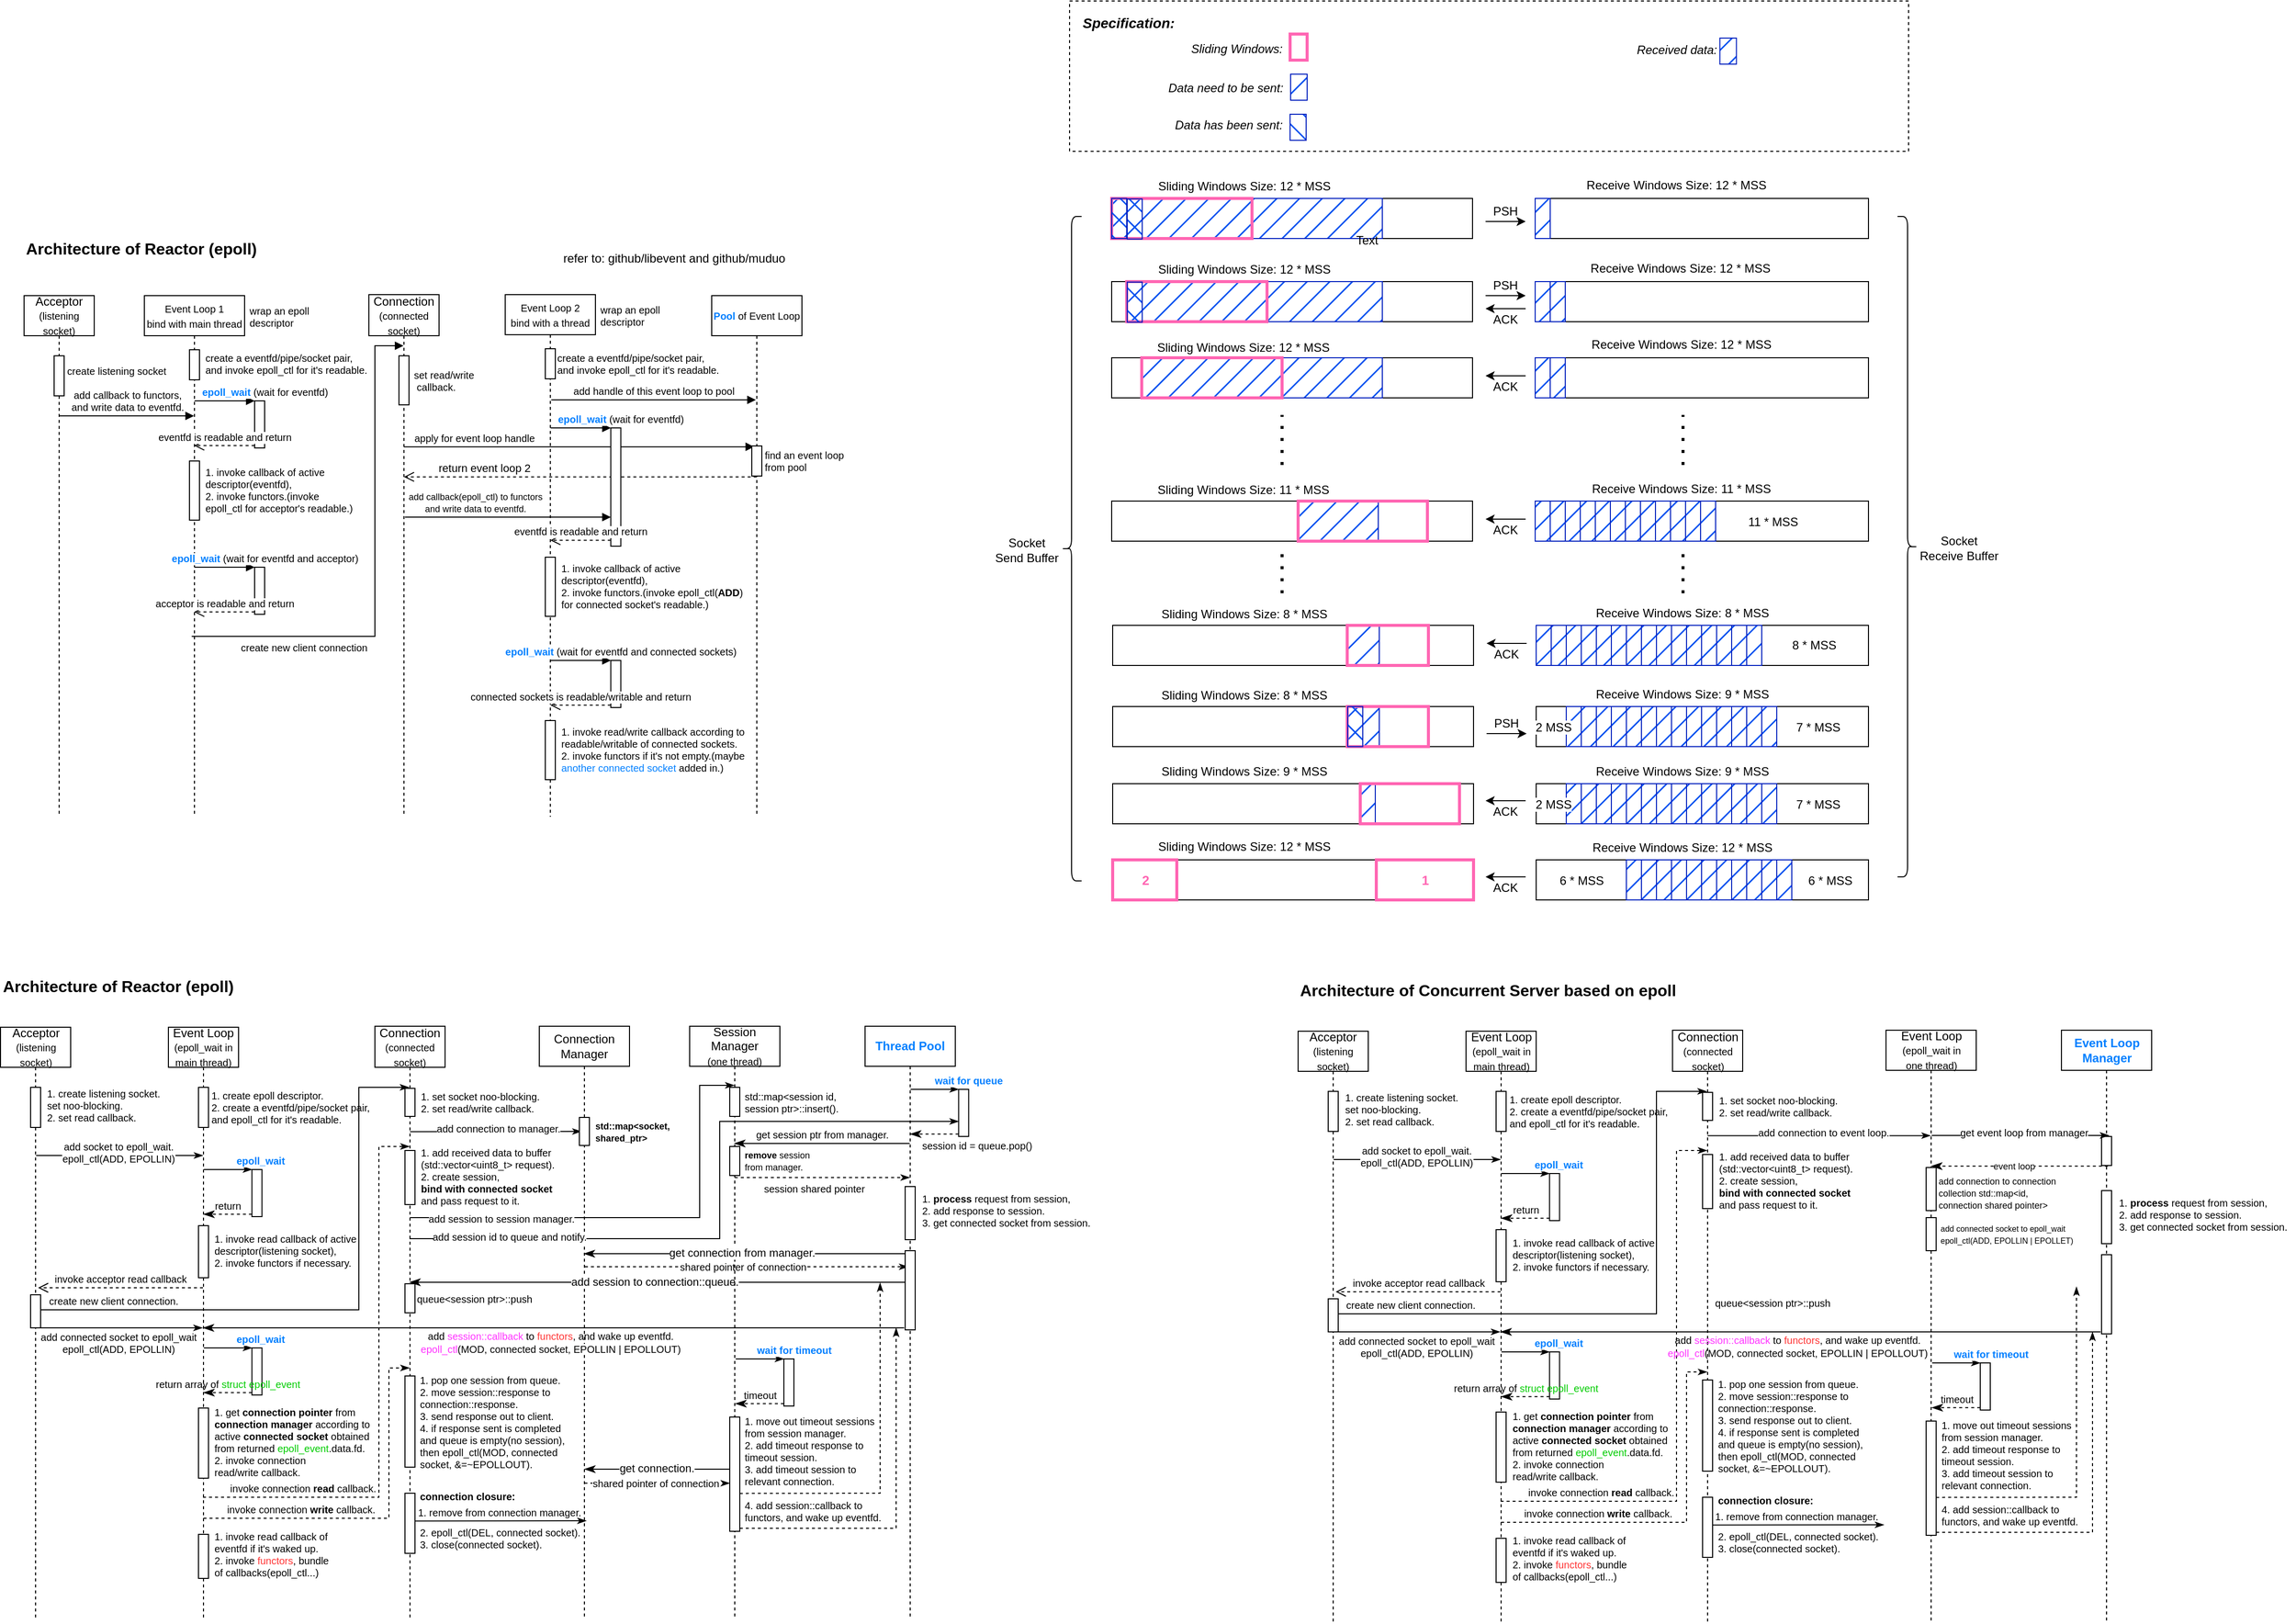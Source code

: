 <mxfile version="20.7.4" type="github">
  <diagram id="8s4QYpiPi4UWaAkvlVJo" name="Page-1">
    <mxGraphModel dx="957" dy="927" grid="1" gridSize="10" guides="1" tooltips="1" connect="1" arrows="1" fold="1" page="0" pageScale="1" pageWidth="850" pageHeight="1100" background="none" math="0" shadow="0">
      <root>
        <mxCell id="0" />
        <mxCell id="1" parent="0" />
        <mxCell id="HbQjIsXzjIfjCsx8-T67-216" value="" style="rounded=0;whiteSpace=wrap;html=1;fillStyle=hatch;fontSize=12;fontColor=#000000;strokeColor=#000000;strokeWidth=1;fillColor=none;gradientColor=none;dashed=1;" parent="1" vertex="1">
          <mxGeometry x="1153" y="-214" width="837" height="150" as="geometry" />
        </mxCell>
        <mxCell id="HbQjIsXzjIfjCsx8-T67-13" value="" style="rounded=0;whiteSpace=wrap;html=1;" parent="1" vertex="1">
          <mxGeometry x="1195" y="-17" width="360" height="40" as="geometry" />
        </mxCell>
        <mxCell id="Oyf2wEZ1zQuML1rLrcPN-1" value="Acceptor&lt;br&gt;&lt;font style=&quot;font-size: 10px&quot;&gt;(listening socket)&lt;/font&gt;" style="shape=umlLifeline;perimeter=lifelinePerimeter;whiteSpace=wrap;html=1;container=1;collapsible=0;recursiveResize=0;outlineConnect=0;size=40;" parent="1" vertex="1">
          <mxGeometry x="110" y="80" width="70" height="520" as="geometry" />
        </mxCell>
        <mxCell id="Oyf2wEZ1zQuML1rLrcPN-17" value="" style="html=1;points=[];perimeter=orthogonalPerimeter;fontSize=10;" parent="Oyf2wEZ1zQuML1rLrcPN-1" vertex="1">
          <mxGeometry x="30" y="60" width="10" height="40" as="geometry" />
        </mxCell>
        <mxCell id="Oyf2wEZ1zQuML1rLrcPN-2" value="&lt;font style=&quot;font-size: 10px&quot;&gt;Event Loop 1&lt;br&gt;bind with main thread&lt;/font&gt;" style="shape=umlLifeline;perimeter=lifelinePerimeter;whiteSpace=wrap;html=1;container=1;collapsible=0;recursiveResize=0;outlineConnect=0;size=40;" parent="1" vertex="1">
          <mxGeometry x="230" y="80" width="100" height="520" as="geometry" />
        </mxCell>
        <mxCell id="Oyf2wEZ1zQuML1rLrcPN-15" value="" style="html=1;points=[];perimeter=orthogonalPerimeter;fontSize=10;" parent="Oyf2wEZ1zQuML1rLrcPN-2" vertex="1">
          <mxGeometry x="45" y="54" width="10" height="30" as="geometry" />
        </mxCell>
        <mxCell id="Oyf2wEZ1zQuML1rLrcPN-30" value="create new client connection" style="html=1;verticalAlign=bottom;endArrow=block;rounded=0;fontSize=10;" parent="Oyf2wEZ1zQuML1rLrcPN-2" target="Oyf2wEZ1zQuML1rLrcPN-28" edge="1">
          <mxGeometry x="-0.554" y="-20" width="80" relative="1" as="geometry">
            <mxPoint x="47.25" y="340" as="sourcePoint" />
            <mxPoint x="210" y="100" as="targetPoint" />
            <Array as="points">
              <mxPoint x="230" y="340" />
              <mxPoint x="230" y="50" />
            </Array>
            <mxPoint as="offset" />
          </mxGeometry>
        </mxCell>
        <mxCell id="Oyf2wEZ1zQuML1rLrcPN-9" value="" style="html=1;points=[];perimeter=orthogonalPerimeter;fontSize=10;" parent="1" vertex="1">
          <mxGeometry x="340" y="185" width="10" height="47" as="geometry" />
        </mxCell>
        <mxCell id="Oyf2wEZ1zQuML1rLrcPN-10" value="&lt;b&gt;&lt;font color=&quot;#007fff&quot;&gt;epoll_wait&lt;/font&gt;&lt;/b&gt; (wait for eventfd)" style="html=1;verticalAlign=bottom;endArrow=block;entryX=0;entryY=0;rounded=0;fontSize=10;" parent="1" target="Oyf2wEZ1zQuML1rLrcPN-9" edge="1">
          <mxGeometry x="1" y="10" relative="1" as="geometry">
            <mxPoint x="280" y="185" as="sourcePoint" />
            <mxPoint x="10" y="10" as="offset" />
          </mxGeometry>
        </mxCell>
        <mxCell id="Oyf2wEZ1zQuML1rLrcPN-11" value="eventfd is readable and return" style="html=1;verticalAlign=bottom;endArrow=open;dashed=1;endSize=8;exitX=0;exitY=0.95;rounded=0;fontSize=10;" parent="1" source="Oyf2wEZ1zQuML1rLrcPN-9" edge="1">
          <mxGeometry relative="1" as="geometry">
            <mxPoint x="279.667" y="229.65" as="targetPoint" />
          </mxGeometry>
        </mxCell>
        <mxCell id="Oyf2wEZ1zQuML1rLrcPN-12" value="add callback to functors,&lt;br&gt;and write data to eventfd." style="html=1;verticalAlign=bottom;endArrow=block;rounded=0;fontSize=10;" parent="1" target="Oyf2wEZ1zQuML1rLrcPN-2" edge="1">
          <mxGeometry width="80" relative="1" as="geometry">
            <mxPoint x="145" y="200" as="sourcePoint" />
            <mxPoint x="225" y="200" as="targetPoint" />
          </mxGeometry>
        </mxCell>
        <mxCell id="Oyf2wEZ1zQuML1rLrcPN-16" value="&lt;span style=&quot;background-color: rgb(255, 255, 255);&quot;&gt;create a eventfd/pipe/socket pair,&lt;/span&gt;&lt;br style=&quot;&quot;&gt;&lt;span style=&quot;background-color: rgb(255, 255, 255);&quot;&gt;and invoke epoll_ctl for it&#39;s readable.&lt;/span&gt;" style="text;html=1;strokeColor=none;fillColor=none;align=left;verticalAlign=middle;whiteSpace=wrap;rounded=0;fontSize=10;" parent="1" vertex="1">
          <mxGeometry x="289" y="133" width="165" height="30" as="geometry" />
        </mxCell>
        <mxCell id="Oyf2wEZ1zQuML1rLrcPN-18" value="&lt;span style=&quot;background-color: rgb(255 , 255 , 255)&quot;&gt;create listening socket&lt;br&gt;&lt;/span&gt;" style="text;html=1;strokeColor=none;fillColor=none;align=left;verticalAlign=middle;whiteSpace=wrap;rounded=0;fontSize=10;" parent="1" vertex="1">
          <mxGeometry x="151" y="140" width="110" height="30" as="geometry" />
        </mxCell>
        <mxCell id="Oyf2wEZ1zQuML1rLrcPN-21" value="" style="html=1;points=[];perimeter=orthogonalPerimeter;fontSize=10;" parent="1" vertex="1">
          <mxGeometry x="275" y="245" width="10" height="59" as="geometry" />
        </mxCell>
        <mxCell id="Oyf2wEZ1zQuML1rLrcPN-22" value="&lt;span style=&quot;background-color: rgb(255 , 255 , 255)&quot;&gt;1. invoke callback of active descriptor(eventfd),&lt;br&gt;2. invoke functors.(invoke epoll_ctl for acceptor&#39;s readable.)&lt;br&gt;&lt;/span&gt;" style="text;html=1;strokeColor=none;fillColor=none;align=left;verticalAlign=middle;whiteSpace=wrap;rounded=0;fontSize=10;" parent="1" vertex="1">
          <mxGeometry x="289" y="259" width="151" height="30" as="geometry" />
        </mxCell>
        <mxCell id="Oyf2wEZ1zQuML1rLrcPN-23" value="" style="html=1;points=[];perimeter=orthogonalPerimeter;fontSize=10;" parent="1" vertex="1">
          <mxGeometry x="340" y="351" width="10" height="47" as="geometry" />
        </mxCell>
        <mxCell id="Oyf2wEZ1zQuML1rLrcPN-24" value="&lt;b&gt;&lt;font color=&quot;#007fff&quot;&gt;epoll_wait&lt;/font&gt; &lt;/b&gt;(wait for eventfd and acceptor)" style="html=1;verticalAlign=bottom;endArrow=block;entryX=0;entryY=0;rounded=0;fontSize=10;" parent="1" target="Oyf2wEZ1zQuML1rLrcPN-23" edge="1">
          <mxGeometry x="1" y="10" relative="1" as="geometry">
            <mxPoint x="280" y="351" as="sourcePoint" />
            <mxPoint x="10" y="10" as="offset" />
          </mxGeometry>
        </mxCell>
        <mxCell id="Oyf2wEZ1zQuML1rLrcPN-25" value="acceptor is readable and return" style="html=1;verticalAlign=bottom;endArrow=open;dashed=1;endSize=8;exitX=0;exitY=0.95;rounded=0;fontSize=10;" parent="1" source="Oyf2wEZ1zQuML1rLrcPN-23" edge="1">
          <mxGeometry relative="1" as="geometry">
            <mxPoint x="279.667" y="395.65" as="targetPoint" />
          </mxGeometry>
        </mxCell>
        <mxCell id="Oyf2wEZ1zQuML1rLrcPN-28" value="&lt;font&gt;Connection&lt;br&gt;&lt;font style=&quot;font-size: 10px&quot;&gt;(connected socket)&lt;/font&gt;&lt;/font&gt;" style="shape=umlLifeline;perimeter=lifelinePerimeter;whiteSpace=wrap;html=1;container=1;collapsible=0;recursiveResize=0;outlineConnect=0;size=41;" parent="1" vertex="1">
          <mxGeometry x="454" y="79" width="70" height="521" as="geometry" />
        </mxCell>
        <mxCell id="Oyf2wEZ1zQuML1rLrcPN-31" value="" style="html=1;points=[];perimeter=orthogonalPerimeter;fontSize=10;" parent="Oyf2wEZ1zQuML1rLrcPN-28" vertex="1">
          <mxGeometry x="30" y="61" width="10" height="49" as="geometry" />
        </mxCell>
        <mxCell id="Oyf2wEZ1zQuML1rLrcPN-46" value="&lt;font style=&quot;font-size: 9px&quot;&gt;add callback(epoll_ctl) to functors&lt;br&gt;and write data to eventfd.&lt;/font&gt;" style="html=1;verticalAlign=bottom;endArrow=block;rounded=0;fontSize=10;" parent="Oyf2wEZ1zQuML1rLrcPN-28" edge="1">
          <mxGeometry x="-0.318" width="80" relative="1" as="geometry">
            <mxPoint x="36" y="222" as="sourcePoint" />
            <mxPoint x="241.33" y="222" as="targetPoint" />
            <mxPoint as="offset" />
          </mxGeometry>
        </mxCell>
        <mxCell id="Oyf2wEZ1zQuML1rLrcPN-32" value="&lt;span style=&quot;background-color: rgb(255 , 255 , 255)&quot;&gt;set read/write&lt;br&gt;&amp;nbsp;callback.&lt;br&gt;&lt;/span&gt;" style="text;html=1;strokeColor=none;fillColor=none;align=left;verticalAlign=middle;whiteSpace=wrap;rounded=0;fontSize=10;" parent="1" vertex="1">
          <mxGeometry x="497" y="150" width="71" height="30" as="geometry" />
        </mxCell>
        <mxCell id="Oyf2wEZ1zQuML1rLrcPN-33" value="&lt;font style=&quot;font-size: 10px&quot;&gt;Event Loop 2&lt;br&gt;bind with a thread&lt;/font&gt;" style="shape=umlLifeline;perimeter=lifelinePerimeter;whiteSpace=wrap;html=1;container=1;collapsible=0;recursiveResize=0;outlineConnect=0;size=40;" parent="1" vertex="1">
          <mxGeometry x="590" y="79" width="90" height="521" as="geometry" />
        </mxCell>
        <mxCell id="Oyf2wEZ1zQuML1rLrcPN-34" value="" style="html=1;points=[];perimeter=orthogonalPerimeter;fontSize=10;" parent="Oyf2wEZ1zQuML1rLrcPN-33" vertex="1">
          <mxGeometry x="40" y="54" width="10" height="30" as="geometry" />
        </mxCell>
        <mxCell id="Oyf2wEZ1zQuML1rLrcPN-40" value="add handle of this event loop to pool" style="html=1;verticalAlign=bottom;endArrow=block;rounded=0;fontSize=10;" parent="Oyf2wEZ1zQuML1rLrcPN-33" edge="1">
          <mxGeometry width="80" relative="1" as="geometry">
            <mxPoint x="46" y="105" as="sourcePoint" />
            <mxPoint x="250" y="105" as="targetPoint" />
          </mxGeometry>
        </mxCell>
        <mxCell id="Oyf2wEZ1zQuML1rLrcPN-36" value="&lt;span style=&quot;background-color: rgb(255, 255, 255);&quot;&gt;create a eventfd/pipe/socket pair,&lt;/span&gt;&lt;br style=&quot;&quot;&gt;&lt;span style=&quot;background-color: rgb(255, 255, 255);&quot;&gt;and invoke epoll_ctl for it&#39;s readable.&lt;/span&gt;" style="text;html=1;strokeColor=none;fillColor=none;align=left;verticalAlign=middle;whiteSpace=wrap;rounded=0;fontSize=10;" parent="1" vertex="1">
          <mxGeometry x="640" y="133" width="165" height="30" as="geometry" />
        </mxCell>
        <mxCell id="Oyf2wEZ1zQuML1rLrcPN-37" value="&lt;font style=&quot;font-size: 10px&quot;&gt;&lt;b&gt;&lt;font color=&quot;#007fff&quot;&gt;Pool&lt;/font&gt;&lt;/b&gt; of Event Loop&lt;/font&gt;" style="shape=umlLifeline;perimeter=lifelinePerimeter;whiteSpace=wrap;html=1;container=1;collapsible=0;recursiveResize=0;outlineConnect=0;size=40;" parent="1" vertex="1">
          <mxGeometry x="796" y="80" width="90" height="520" as="geometry" />
        </mxCell>
        <mxCell id="Oyf2wEZ1zQuML1rLrcPN-42" value="&lt;b&gt;&lt;font color=&quot;#007fff&quot;&gt;epoll_wait&lt;/font&gt;&lt;/b&gt; (wait for eventfd)" style="html=1;verticalAlign=bottom;endArrow=block;entryX=0;entryY=0;rounded=0;fontSize=10;" parent="1" target="Oyf2wEZ1zQuML1rLrcPN-41" edge="1">
          <mxGeometry x="1" y="10" relative="1" as="geometry">
            <mxPoint x="635.33" y="212" as="sourcePoint" />
            <mxPoint x="10" y="10" as="offset" />
          </mxGeometry>
        </mxCell>
        <mxCell id="Oyf2wEZ1zQuML1rLrcPN-45" value="apply for event loop handle" style="html=1;verticalAlign=bottom;endArrow=block;rounded=0;fontSize=10;entryX=0.233;entryY=0.028;entryDx=0;entryDy=0;entryPerimeter=0;" parent="1" source="Oyf2wEZ1zQuML1rLrcPN-28" target="Oyf2wEZ1zQuML1rLrcPN-50" edge="1">
          <mxGeometry x="-0.601" width="80" relative="1" as="geometry">
            <mxPoint x="490" y="230" as="sourcePoint" />
            <mxPoint x="624.5" y="230" as="targetPoint" />
            <mxPoint as="offset" />
          </mxGeometry>
        </mxCell>
        <mxCell id="Oyf2wEZ1zQuML1rLrcPN-50" value="" style="html=1;points=[];perimeter=orthogonalPerimeter;fontSize=10;" parent="1" vertex="1">
          <mxGeometry x="836" y="230" width="10" height="30" as="geometry" />
        </mxCell>
        <mxCell id="Oyf2wEZ1zQuML1rLrcPN-51" value="&lt;span style=&quot;background-color: rgb(255 , 255 , 255)&quot;&gt;find an event loop from pool&lt;br&gt;&lt;/span&gt;" style="text;html=1;strokeColor=none;fillColor=none;align=left;verticalAlign=middle;whiteSpace=wrap;rounded=0;fontSize=10;" parent="1" vertex="1">
          <mxGeometry x="847" y="230" width="93" height="30" as="geometry" />
        </mxCell>
        <mxCell id="Oyf2wEZ1zQuML1rLrcPN-47" value="return event loop 2" style="html=1;verticalAlign=bottom;endArrow=open;dashed=1;endSize=8;rounded=0;exitX=0.483;exitY=1.028;exitDx=0;exitDy=0;exitPerimeter=0;" parent="1" source="Oyf2wEZ1zQuML1rLrcPN-50" target="Oyf2wEZ1zQuML1rLrcPN-28" edge="1">
          <mxGeometry x="0.543" relative="1" as="geometry">
            <mxPoint x="840.5" y="257" as="sourcePoint" />
            <mxPoint x="490" y="257" as="targetPoint" />
            <mxPoint as="offset" />
          </mxGeometry>
        </mxCell>
        <mxCell id="Oyf2wEZ1zQuML1rLrcPN-41" value="" style="html=1;points=[];perimeter=orthogonalPerimeter;fontSize=10;verticalAlign=top;" parent="1" vertex="1">
          <mxGeometry x="695.33" y="212" width="10" height="118" as="geometry" />
        </mxCell>
        <mxCell id="Oyf2wEZ1zQuML1rLrcPN-43" value="eventfd is readable and return" style="html=1;verticalAlign=bottom;endArrow=open;dashed=1;endSize=8;exitX=0;exitY=0.95;rounded=0;fontSize=10;" parent="1" source="Oyf2wEZ1zQuML1rLrcPN-41" target="Oyf2wEZ1zQuML1rLrcPN-33" edge="1">
          <mxGeometry relative="1" as="geometry">
            <mxPoint x="634.997" y="256.65" as="targetPoint" />
          </mxGeometry>
        </mxCell>
        <mxCell id="Oyf2wEZ1zQuML1rLrcPN-52" value="&lt;span style=&quot;background-color: rgb(255 , 255 , 255)&quot;&gt;wrap an epoll descriptor&lt;br&gt;&lt;/span&gt;" style="text;html=1;strokeColor=none;fillColor=none;align=left;verticalAlign=middle;whiteSpace=wrap;rounded=0;fontSize=10;" parent="1" vertex="1">
          <mxGeometry x="332.5" y="86" width="67.5" height="30" as="geometry" />
        </mxCell>
        <mxCell id="Oyf2wEZ1zQuML1rLrcPN-53" value="&lt;span style=&quot;background-color: rgb(255 , 255 , 255)&quot;&gt;wrap an epoll descriptor&lt;br&gt;&lt;/span&gt;" style="text;html=1;strokeColor=none;fillColor=none;align=left;verticalAlign=middle;whiteSpace=wrap;rounded=0;fontSize=10;" parent="1" vertex="1">
          <mxGeometry x="683" y="85" width="67" height="30" as="geometry" />
        </mxCell>
        <mxCell id="Oyf2wEZ1zQuML1rLrcPN-54" value="" style="html=1;points=[];perimeter=orthogonalPerimeter;fontSize=10;" parent="1" vertex="1">
          <mxGeometry x="630" y="341" width="10" height="59" as="geometry" />
        </mxCell>
        <mxCell id="Oyf2wEZ1zQuML1rLrcPN-55" value="&lt;span style=&quot;background-color: rgb(255 , 255 , 255)&quot;&gt;1. invoke callback of active descriptor(eventfd),&lt;br&gt;2. invoke functors.(invoke epoll_ctl(&lt;b&gt;ADD&lt;/b&gt;) for connected socket&#39;s readable.)&lt;br&gt;&lt;/span&gt;" style="text;html=1;strokeColor=none;fillColor=none;align=left;verticalAlign=middle;whiteSpace=wrap;rounded=0;fontSize=10;" parent="1" vertex="1">
          <mxGeometry x="644" y="355" width="186" height="30" as="geometry" />
        </mxCell>
        <mxCell id="Oyf2wEZ1zQuML1rLrcPN-56" value="" style="html=1;points=[];perimeter=orthogonalPerimeter;fontSize=10;" parent="1" vertex="1">
          <mxGeometry x="695.33" y="444" width="10" height="47" as="geometry" />
        </mxCell>
        <mxCell id="Oyf2wEZ1zQuML1rLrcPN-57" value="&lt;b&gt;&lt;font color=&quot;#007fff&quot;&gt;epoll_wait&lt;/font&gt; &lt;/b&gt;(wait for eventfd and connected sockets)" style="html=1;verticalAlign=bottom;endArrow=block;entryX=0;entryY=0;rounded=0;fontSize=10;" parent="1" target="Oyf2wEZ1zQuML1rLrcPN-56" edge="1">
          <mxGeometry x="1" y="10" relative="1" as="geometry">
            <mxPoint x="635.33" y="444" as="sourcePoint" />
            <mxPoint x="10" y="10" as="offset" />
          </mxGeometry>
        </mxCell>
        <mxCell id="Oyf2wEZ1zQuML1rLrcPN-58" value="connected sockets is readable/writable and return" style="html=1;verticalAlign=bottom;endArrow=open;dashed=1;endSize=8;exitX=0;exitY=0.95;rounded=0;fontSize=10;" parent="1" source="Oyf2wEZ1zQuML1rLrcPN-56" edge="1">
          <mxGeometry relative="1" as="geometry">
            <mxPoint x="634.997" y="488.65" as="targetPoint" />
          </mxGeometry>
        </mxCell>
        <mxCell id="Oyf2wEZ1zQuML1rLrcPN-59" value="" style="html=1;points=[];perimeter=orthogonalPerimeter;fontSize=10;" parent="1" vertex="1">
          <mxGeometry x="630" y="504" width="10" height="59" as="geometry" />
        </mxCell>
        <mxCell id="Oyf2wEZ1zQuML1rLrcPN-60" value="&lt;span style=&quot;background-color: rgb(255 , 255 , 255)&quot;&gt;1. invoke read/write callback according to readable/writable of connected sockets.&lt;br&gt;2. invoke functors if it&#39;s not empty.(maybe &lt;font color=&quot;#007fff&quot;&gt;another connected socket&lt;/font&gt; added in.)&lt;br&gt;&lt;/span&gt;" style="text;html=1;strokeColor=none;fillColor=none;align=left;verticalAlign=middle;whiteSpace=wrap;rounded=0;fontSize=10;" parent="1" vertex="1">
          <mxGeometry x="644" y="518" width="186" height="30" as="geometry" />
        </mxCell>
        <mxCell id="Oyf2wEZ1zQuML1rLrcPN-62" value="&lt;span style=&quot;background-color: rgb(255 , 255 , 255)&quot;&gt;&lt;b&gt;&lt;font style=&quot;font-size: 16px&quot;&gt;Architecture of Reactor (epoll)&lt;/font&gt;&lt;/b&gt;&lt;br&gt;&lt;/span&gt;" style="text;html=1;strokeColor=none;fillColor=none;align=left;verticalAlign=middle;whiteSpace=wrap;rounded=0;fontSize=10;" parent="1" vertex="1">
          <mxGeometry x="110" y="18" width="255" height="30" as="geometry" />
        </mxCell>
        <mxCell id="Oyf2wEZ1zQuML1rLrcPN-63" value="&lt;span style=&quot;background-color: rgb(255 , 255 , 255)&quot;&gt;&lt;font style=&quot;font-size: 12px&quot;&gt;refer to: github/libevent and github/muduo&lt;/font&gt;&lt;br&gt;&lt;/span&gt;" style="text;html=1;strokeColor=none;fillColor=none;align=left;verticalAlign=middle;whiteSpace=wrap;rounded=0;fontSize=10;" parent="1" vertex="1">
          <mxGeometry x="646" y="28" width="240" height="30" as="geometry" />
        </mxCell>
        <mxCell id="_-AkgMlnDdN6ogvlzVWD-1" value="Acceptor&lt;br&gt;&lt;font style=&quot;font-size: 10px&quot;&gt;(listening socket)&lt;/font&gt;" style="shape=umlLifeline;perimeter=lifelinePerimeter;whiteSpace=wrap;html=1;container=1;collapsible=0;recursiveResize=0;outlineConnect=0;size=40;" parent="1" vertex="1">
          <mxGeometry x="86.5" y="810" width="70" height="590" as="geometry" />
        </mxCell>
        <mxCell id="_-AkgMlnDdN6ogvlzVWD-2" value="" style="html=1;points=[];perimeter=orthogonalPerimeter;fontSize=10;" parent="_-AkgMlnDdN6ogvlzVWD-1" vertex="1">
          <mxGeometry x="30" y="60" width="10" height="40" as="geometry" />
        </mxCell>
        <mxCell id="_-AkgMlnDdN6ogvlzVWD-3" value="Event Loop&lt;br&gt;&lt;font style=&quot;font-size: 10px;&quot;&gt;(epoll_wait in main thread)&lt;/font&gt;" style="shape=umlLifeline;perimeter=lifelinePerimeter;whiteSpace=wrap;html=1;container=1;collapsible=0;recursiveResize=0;outlineConnect=0;size=40;" parent="1" vertex="1">
          <mxGeometry x="254" y="810" width="70" height="590" as="geometry" />
        </mxCell>
        <mxCell id="_-AkgMlnDdN6ogvlzVWD-4" value="" style="html=1;points=[];perimeter=orthogonalPerimeter;fontSize=10;" parent="_-AkgMlnDdN6ogvlzVWD-3" vertex="1">
          <mxGeometry x="30" y="60" width="10" height="40" as="geometry" />
        </mxCell>
        <mxCell id="_-AkgMlnDdN6ogvlzVWD-23" value="add connected socket to epoll_wait&lt;br&gt;epoll_ctl(ADD, EPOLLIN)" style="html=1;verticalAlign=bottom;endArrow=classicThin;rounded=0;fontSize=10;endFill=1;" parent="_-AkgMlnDdN6ogvlzVWD-3" edge="1">
          <mxGeometry x="-0.009" y="-30" width="80" relative="1" as="geometry">
            <mxPoint x="-132.5" y="300" as="sourcePoint" />
            <mxPoint x="34" y="300" as="targetPoint" />
            <mxPoint as="offset" />
          </mxGeometry>
        </mxCell>
        <mxCell id="oihFWhnjBpmNXEekLoWu-9" value="invoke connection &lt;b&gt;read &lt;/b&gt;callback." style="html=1;verticalAlign=bottom;endArrow=classicThin;rounded=0;fontSize=10;dashed=1;endFill=1;" parent="_-AkgMlnDdN6ogvlzVWD-3" edge="1">
          <mxGeometry x="-0.642" width="80" relative="1" as="geometry">
            <mxPoint x="34.5" y="469" as="sourcePoint" />
            <mxPoint x="240.5" y="119" as="targetPoint" />
            <mxPoint as="offset" />
            <Array as="points">
              <mxPoint x="210" y="469" />
              <mxPoint x="210" y="119" />
            </Array>
          </mxGeometry>
        </mxCell>
        <mxCell id="ySbSuoVtxYeGmx0g1xd0-3" value="" style="html=1;points=[];perimeter=orthogonalPerimeter;fontSize=10;" parent="_-AkgMlnDdN6ogvlzVWD-3" vertex="1">
          <mxGeometry x="30" y="506" width="10" height="44" as="geometry" />
        </mxCell>
        <mxCell id="_-AkgMlnDdN6ogvlzVWD-18" value="&lt;span style=&quot;text-align: left;&quot;&gt;create new client connection.&lt;/span&gt;" style="html=1;verticalAlign=bottom;endArrow=classicThin;rounded=0;fontSize=10;exitX=0.95;exitY=0.455;exitDx=0;exitDy=0;exitPerimeter=0;endFill=1;" parent="_-AkgMlnDdN6ogvlzVWD-3" source="_-AkgMlnDdN6ogvlzVWD-13" edge="1">
          <mxGeometry x="-0.756" width="80" relative="1" as="geometry">
            <mxPoint x="-132.5" y="340" as="sourcePoint" />
            <mxPoint x="240" y="60" as="targetPoint" />
            <mxPoint x="1" as="offset" />
            <Array as="points">
              <mxPoint x="190" y="282" />
              <mxPoint x="190" y="60" />
            </Array>
          </mxGeometry>
        </mxCell>
        <mxCell id="_-AkgMlnDdN6ogvlzVWD-5" value="&lt;span style=&quot;background-color: rgb(255 , 255 , 255)&quot;&gt;1. create listening socket.&lt;br&gt;set noo-blocking.&lt;br&gt;2. set read callback.&lt;br&gt;&lt;/span&gt;" style="text;html=1;strokeColor=none;fillColor=none;align=left;verticalAlign=middle;whiteSpace=wrap;rounded=0;fontSize=10;" parent="1" vertex="1">
          <mxGeometry x="131" y="873" width="123" height="30" as="geometry" />
        </mxCell>
        <mxCell id="_-AkgMlnDdN6ogvlzVWD-6" value="add socket to epoll_wait.&lt;br&gt;epoll_ctl(ADD, EPOLLIN)" style="html=1;verticalAlign=bottom;endArrow=classicThin;rounded=0;fontSize=10;endFill=1;" parent="1" edge="1">
          <mxGeometry x="-0.015" y="-12" width="80" relative="1" as="geometry">
            <mxPoint x="122" y="938" as="sourcePoint" />
            <mxPoint x="288.5" y="938" as="targetPoint" />
            <mxPoint as="offset" />
          </mxGeometry>
        </mxCell>
        <mxCell id="_-AkgMlnDdN6ogvlzVWD-7" value="" style="html=1;points=[];perimeter=orthogonalPerimeter;fontSize=10;" parent="1" vertex="1">
          <mxGeometry x="337.33" y="952" width="10" height="47" as="geometry" />
        </mxCell>
        <mxCell id="_-AkgMlnDdN6ogvlzVWD-8" value="&lt;b&gt;&lt;font color=&quot;#007fff&quot;&gt;epoll_wait&lt;/font&gt;&lt;/b&gt;&amp;nbsp;" style="html=1;verticalAlign=bottom;endArrow=classicThin;entryX=0;entryY=0;rounded=0;fontSize=10;endFill=1;" parent="1" target="_-AkgMlnDdN6ogvlzVWD-7" edge="1">
          <mxGeometry x="1" y="10" relative="1" as="geometry">
            <mxPoint x="289.33" y="952" as="sourcePoint" />
            <mxPoint x="10" y="10" as="offset" />
          </mxGeometry>
        </mxCell>
        <mxCell id="_-AkgMlnDdN6ogvlzVWD-9" value="return" style="html=1;verticalAlign=bottom;endArrow=classicThin;dashed=1;endSize=8;exitX=0;exitY=0.95;rounded=0;fontSize=10;endFill=1;" parent="1" source="_-AkgMlnDdN6ogvlzVWD-7" edge="1">
          <mxGeometry relative="1" as="geometry">
            <mxPoint x="288.997" y="996.65" as="targetPoint" />
          </mxGeometry>
        </mxCell>
        <mxCell id="_-AkgMlnDdN6ogvlzVWD-10" value="1. create epoll descriptor.&lt;br&gt;2. create a eventfd/pipe/socket pair,&lt;br&gt;and epoll_ctl for it&#39;s readable.&lt;span style=&quot;background-color: rgb(255 , 255 , 255)&quot;&gt;&lt;br&gt;&lt;/span&gt;" style="text;html=1;strokeColor=none;fillColor=none;align=left;verticalAlign=middle;whiteSpace=wrap;rounded=0;fontSize=10;" parent="1" vertex="1">
          <mxGeometry x="295" y="875" width="169" height="30" as="geometry" />
        </mxCell>
        <mxCell id="_-AkgMlnDdN6ogvlzVWD-11" value="" style="html=1;points=[];perimeter=orthogonalPerimeter;fontSize=10;" parent="1" vertex="1">
          <mxGeometry x="284" y="1008" width="10" height="52" as="geometry" />
        </mxCell>
        <mxCell id="_-AkgMlnDdN6ogvlzVWD-12" value="&lt;span style=&quot;background-color: rgb(255 , 255 , 255)&quot;&gt;1. invoke read callback of active descriptor(listening socket),&lt;br&gt;2. invoke functors if necessary.&lt;br&gt;&lt;/span&gt;" style="text;html=1;strokeColor=none;fillColor=none;align=left;verticalAlign=middle;whiteSpace=wrap;rounded=0;fontSize=10;" parent="1" vertex="1">
          <mxGeometry x="298" y="1018" width="151" height="30" as="geometry" />
        </mxCell>
        <mxCell id="_-AkgMlnDdN6ogvlzVWD-13" value="" style="html=1;points=[];perimeter=orthogonalPerimeter;fontSize=10;" parent="1" vertex="1">
          <mxGeometry x="116.5" y="1077" width="10" height="33" as="geometry" />
        </mxCell>
        <mxCell id="_-AkgMlnDdN6ogvlzVWD-15" value="invoke acceptor read callback" style="html=1;verticalAlign=bottom;endArrow=open;endSize=8;rounded=0;fontSize=10;dashed=1;" parent="1" source="_-AkgMlnDdN6ogvlzVWD-3" edge="1">
          <mxGeometry relative="1" as="geometry">
            <mxPoint x="206.5" y="1069.5" as="sourcePoint" />
            <mxPoint x="124" y="1070" as="targetPoint" />
          </mxGeometry>
        </mxCell>
        <mxCell id="_-AkgMlnDdN6ogvlzVWD-19" value="&lt;font&gt;Connection&lt;br&gt;&lt;font style=&quot;font-size: 10px&quot;&gt;(connected socket)&lt;/font&gt;&lt;/font&gt;" style="shape=umlLifeline;perimeter=lifelinePerimeter;whiteSpace=wrap;html=1;container=1;collapsible=0;recursiveResize=0;outlineConnect=0;size=41;" parent="1" vertex="1">
          <mxGeometry x="460" y="809" width="70" height="591" as="geometry" />
        </mxCell>
        <mxCell id="_-AkgMlnDdN6ogvlzVWD-20" value="" style="html=1;points=[];perimeter=orthogonalPerimeter;fontSize=10;" parent="_-AkgMlnDdN6ogvlzVWD-19" vertex="1">
          <mxGeometry x="30" y="62" width="10" height="28" as="geometry" />
        </mxCell>
        <mxCell id="oihFWhnjBpmNXEekLoWu-7" value="add connection to manager." style="html=1;verticalAlign=bottom;endArrow=classicThin;rounded=0;fontSize=10;endFill=1;entryX=-0.4;entryY=0.5;entryDx=0;entryDy=0;entryPerimeter=0;exitX=0.486;exitY=0.178;exitDx=0;exitDy=0;exitPerimeter=0;" parent="_-AkgMlnDdN6ogvlzVWD-19" edge="1">
          <mxGeometry x="0.032" y="-6" width="80" relative="1" as="geometry">
            <mxPoint x="35.02" y="105.198" as="sourcePoint" />
            <mxPoint x="206" y="105" as="targetPoint" />
            <mxPoint as="offset" />
          </mxGeometry>
        </mxCell>
        <mxCell id="oihFWhnjBpmNXEekLoWu-8" value="" style="html=1;points=[];perimeter=orthogonalPerimeter;fontSize=10;" parent="_-AkgMlnDdN6ogvlzVWD-19" vertex="1">
          <mxGeometry x="30" y="124" width="10" height="54" as="geometry" />
        </mxCell>
        <mxCell id="ySbSuoVtxYeGmx0g1xd0-2" value="" style="html=1;points=[];perimeter=orthogonalPerimeter;fontSize=10;" parent="_-AkgMlnDdN6ogvlzVWD-19" vertex="1">
          <mxGeometry x="30" y="349" width="10" height="91" as="geometry" />
        </mxCell>
        <mxCell id="_-AkgMlnDdN6ogvlzVWD-22" value="&lt;span style=&quot;background-color: rgb(255 , 255 , 255)&quot;&gt;1.&amp;nbsp;&lt;/span&gt;&lt;span style=&quot;background-color: rgb(255, 255, 255);&quot;&gt;set socket noo-blocking.&lt;/span&gt;&lt;span style=&quot;background-color: rgb(255 , 255 , 255)&quot;&gt;&lt;br&gt;2. set read/write callback.&lt;br&gt;&lt;/span&gt;" style="text;html=1;strokeColor=none;fillColor=none;align=left;verticalAlign=middle;whiteSpace=wrap;rounded=0;fontSize=10;" parent="1" vertex="1">
          <mxGeometry x="504" y="870" width="130" height="30" as="geometry" />
        </mxCell>
        <mxCell id="_-AkgMlnDdN6ogvlzVWD-24" value="&lt;font style=&quot;font-size: 12px;&quot;&gt;Connection&lt;br&gt;Manager&lt;/font&gt;" style="shape=umlLifeline;perimeter=lifelinePerimeter;whiteSpace=wrap;html=1;container=1;collapsible=0;recursiveResize=0;outlineConnect=0;size=40;" parent="1" vertex="1">
          <mxGeometry x="624" y="809" width="90" height="591" as="geometry" />
        </mxCell>
        <mxCell id="oihFWhnjBpmNXEekLoWu-30" value="add session to connection::queue." style="html=1;verticalAlign=bottom;endArrow=classicThin;endSize=8;rounded=0;strokeColor=#000000;endFill=1;fontColor=#000000;" parent="_-AkgMlnDdN6ogvlzVWD-24" source="oihFWhnjBpmNXEekLoWu-11" edge="1">
          <mxGeometry x="0.024" y="8" relative="1" as="geometry">
            <mxPoint x="310" y="256" as="sourcePoint" />
            <mxPoint x="-129.5" y="255.5" as="targetPoint" />
            <mxPoint x="1" as="offset" />
          </mxGeometry>
        </mxCell>
        <mxCell id="oihFWhnjBpmNXEekLoWu-31" value="" style="html=1;points=[];perimeter=orthogonalPerimeter;fontSize=10;" parent="_-AkgMlnDdN6ogvlzVWD-24" vertex="1">
          <mxGeometry x="-134" y="257" width="10" height="29" as="geometry" />
        </mxCell>
        <mxCell id="ySbSuoVtxYeGmx0g1xd0-8" value="" style="html=1;points=[];perimeter=orthogonalPerimeter;fontSize=10;" parent="_-AkgMlnDdN6ogvlzVWD-24" vertex="1">
          <mxGeometry x="40" y="91" width="10" height="28" as="geometry" />
        </mxCell>
        <mxCell id="oihFWhnjBpmNXEekLoWu-19" value="shared pointer of connection" style="html=1;verticalAlign=bottom;endArrow=classicThin;rounded=0;fontSize=10;dashed=1;endFill=1;entryX=0.3;entryY=0.203;entryDx=0;entryDy=0;entryPerimeter=0;" parent="_-AkgMlnDdN6ogvlzVWD-24" target="ySbSuoVtxYeGmx0g1xd0-15" edge="1">
          <mxGeometry x="-0.024" y="-9" width="80" relative="1" as="geometry">
            <mxPoint x="45.5" y="240" as="sourcePoint" />
            <mxPoint x="320" y="240" as="targetPoint" />
            <mxPoint as="offset" />
          </mxGeometry>
        </mxCell>
        <mxCell id="ySbSuoVtxYeGmx0g1xd0-23" value="shared pointer of connection" style="html=1;verticalAlign=bottom;endArrow=classicThin;rounded=0;fontSize=10;dashed=1;endFill=1;entryX=-0.3;entryY=0.957;entryDx=0;entryDy=0;entryPerimeter=0;" parent="_-AkgMlnDdN6ogvlzVWD-24" edge="1">
          <mxGeometry x="-0.024" y="-9" width="80" relative="1" as="geometry">
            <mxPoint x="45" y="456" as="sourcePoint" />
            <mxPoint x="190" y="456.033" as="targetPoint" />
            <mxPoint as="offset" />
          </mxGeometry>
        </mxCell>
        <mxCell id="oihFWhnjBpmNXEekLoWu-2" value="" style="html=1;points=[];perimeter=orthogonalPerimeter;fontSize=10;" parent="1" vertex="1">
          <mxGeometry x="337.33" y="1130" width="10" height="47" as="geometry" />
        </mxCell>
        <mxCell id="oihFWhnjBpmNXEekLoWu-3" value="&lt;b&gt;&lt;font color=&quot;#007fff&quot;&gt;epoll_wait&lt;/font&gt;&lt;/b&gt;&amp;nbsp;" style="html=1;verticalAlign=bottom;endArrow=classicThin;entryX=0;entryY=0;rounded=0;fontSize=10;endFill=1;" parent="1" target="oihFWhnjBpmNXEekLoWu-2" edge="1">
          <mxGeometry x="1" y="10" relative="1" as="geometry">
            <mxPoint x="289.33" y="1130" as="sourcePoint" />
            <mxPoint x="10" y="10" as="offset" />
          </mxGeometry>
        </mxCell>
        <mxCell id="oihFWhnjBpmNXEekLoWu-4" value="return array of &lt;font color=&quot;#00cc00&quot;&gt;struct&amp;nbsp;epoll_event&lt;/font&gt;" style="html=1;verticalAlign=bottom;endArrow=classicThin;dashed=1;endSize=8;exitX=0;exitY=0.95;rounded=0;fontSize=10;labelBackgroundColor=none;endFill=1;" parent="1" source="oihFWhnjBpmNXEekLoWu-2" edge="1">
          <mxGeometry relative="1" as="geometry">
            <mxPoint x="288.997" y="1174.65" as="targetPoint" />
          </mxGeometry>
        </mxCell>
        <mxCell id="oihFWhnjBpmNXEekLoWu-5" value="" style="html=1;points=[];perimeter=orthogonalPerimeter;fontSize=10;" parent="1" vertex="1">
          <mxGeometry x="284" y="1190" width="10" height="70" as="geometry" />
        </mxCell>
        <mxCell id="oihFWhnjBpmNXEekLoWu-6" value="&lt;span style=&quot;background-color: rgb(255 , 255 , 255)&quot;&gt;1. get &lt;b&gt;connection pointer&lt;/b&gt; from &lt;b&gt;connection manager&lt;/b&gt; according to active&amp;nbsp;&lt;b&gt;connected socket&lt;/b&gt; obtained from returned &lt;font color=&quot;#00cc00&quot;&gt;epoll_event&lt;/font&gt;.data.fd.&lt;br&gt;2. invoke connection &lt;br&gt;read/write callback.&lt;br&gt;&lt;/span&gt;" style="text;html=1;strokeColor=none;fillColor=none;align=left;verticalAlign=middle;whiteSpace=wrap;rounded=0;fontSize=10;" parent="1" vertex="1">
          <mxGeometry x="298" y="1209" width="166" height="30" as="geometry" />
        </mxCell>
        <mxCell id="oihFWhnjBpmNXEekLoWu-10" value="&lt;span style=&quot;background-color: rgb(255 , 255 , 255)&quot;&gt;1. add received data to buffer (std::vector&amp;lt;uint8_t&amp;gt; request).&lt;br&gt;2. create session, &lt;br&gt;&lt;b&gt;bind with connected socket &lt;/b&gt;&lt;br&gt;and pass request to it.&lt;br&gt;&lt;/span&gt;" style="text;html=1;strokeColor=none;fillColor=none;align=left;verticalAlign=middle;whiteSpace=wrap;rounded=0;fontSize=10;" parent="1" vertex="1">
          <mxGeometry x="504" y="944" width="160" height="30" as="geometry" />
        </mxCell>
        <mxCell id="oihFWhnjBpmNXEekLoWu-11" value="&lt;b&gt;&lt;font color=&quot;#007fff&quot;&gt;Thread Pool&lt;/font&gt;&lt;/b&gt;" style="shape=umlLifeline;perimeter=lifelinePerimeter;whiteSpace=wrap;html=1;container=1;collapsible=0;recursiveResize=0;outlineConnect=0;size=40;" parent="1" vertex="1">
          <mxGeometry x="949" y="809" width="90" height="591" as="geometry" />
        </mxCell>
        <mxCell id="oihFWhnjBpmNXEekLoWu-12" value="" style="html=1;points=[];perimeter=orthogonalPerimeter;fontSize=10;" parent="oihFWhnjBpmNXEekLoWu-11" vertex="1">
          <mxGeometry x="40" y="160" width="10" height="53" as="geometry" />
        </mxCell>
        <mxCell id="ySbSuoVtxYeGmx0g1xd0-15" value="" style="html=1;points=[];perimeter=orthogonalPerimeter;fontSize=10;" parent="oihFWhnjBpmNXEekLoWu-11" vertex="1">
          <mxGeometry x="40" y="224" width="10" height="79" as="geometry" />
        </mxCell>
        <mxCell id="oihFWhnjBpmNXEekLoWu-13" value="" style="html=1;points=[];perimeter=orthogonalPerimeter;fontSize=10;" parent="1" vertex="1">
          <mxGeometry x="1042.33" y="872" width="10" height="47" as="geometry" />
        </mxCell>
        <mxCell id="oihFWhnjBpmNXEekLoWu-14" value="&lt;font color=&quot;#007fff&quot;&gt;&lt;b&gt;wait for queue&lt;/b&gt;&lt;/font&gt;" style="html=1;verticalAlign=bottom;endArrow=classicThin;entryX=0;entryY=0;rounded=0;fontSize=10;endFill=1;" parent="1" target="oihFWhnjBpmNXEekLoWu-13" edge="1">
          <mxGeometry x="1" y="10" relative="1" as="geometry">
            <mxPoint x="994.33" y="872" as="sourcePoint" />
            <mxPoint x="10" y="10" as="offset" />
          </mxGeometry>
        </mxCell>
        <mxCell id="oihFWhnjBpmNXEekLoWu-15" value="" style="html=1;verticalAlign=bottom;endArrow=classicThin;dashed=1;endSize=8;exitX=0;exitY=0.95;rounded=0;fontSize=10;endFill=1;" parent="1" source="oihFWhnjBpmNXEekLoWu-13" edge="1">
          <mxGeometry x="-0.035" y="23" relative="1" as="geometry">
            <mxPoint x="993.997" y="916.65" as="targetPoint" />
            <mxPoint as="offset" />
          </mxGeometry>
        </mxCell>
        <mxCell id="oihFWhnjBpmNXEekLoWu-16" value="&lt;span style=&quot;text-align: left;&quot;&gt;add session id to queue and&amp;nbsp;&lt;/span&gt;&lt;span style=&quot;text-align: left;&quot;&gt;notify.&lt;/span&gt;" style="html=1;verticalAlign=bottom;endArrow=classicThin;rounded=0;fontSize=10;endFill=1;" parent="1" target="oihFWhnjBpmNXEekLoWu-13" edge="1">
          <mxGeometry x="-0.702" y="-7" width="80" relative="1" as="geometry">
            <mxPoint x="494.5" y="1021" as="sourcePoint" />
            <mxPoint x="1014" y="904" as="targetPoint" />
            <mxPoint as="offset" />
            <Array as="points">
              <mxPoint x="804" y="1021" />
              <mxPoint x="804" y="904" />
            </Array>
          </mxGeometry>
        </mxCell>
        <mxCell id="oihFWhnjBpmNXEekLoWu-20" value="&lt;span style=&quot;background-color: rgb(255 , 255 , 255)&quot;&gt;session id = queue.pop()&lt;br&gt;&lt;/span&gt;" style="text;html=1;strokeColor=none;fillColor=none;align=left;verticalAlign=middle;whiteSpace=wrap;rounded=0;fontSize=10;" parent="1" vertex="1">
          <mxGeometry x="1004" y="913" width="120" height="30" as="geometry" />
        </mxCell>
        <mxCell id="oihFWhnjBpmNXEekLoWu-21" value="&lt;font style=&quot;&quot;&gt;Session&lt;br&gt;Manager&lt;br&gt;&lt;font style=&quot;font-size: 10px;&quot;&gt;(one thread)&lt;/font&gt;&lt;br&gt;&lt;/font&gt;" style="shape=umlLifeline;perimeter=lifelinePerimeter;whiteSpace=wrap;html=1;container=1;collapsible=0;recursiveResize=0;outlineConnect=0;size=40;" parent="1" vertex="1">
          <mxGeometry x="774" y="809" width="90" height="591" as="geometry" />
        </mxCell>
        <mxCell id="oihFWhnjBpmNXEekLoWu-23" value="" style="html=1;points=[];perimeter=orthogonalPerimeter;fontSize=10;" parent="oihFWhnjBpmNXEekLoWu-21" vertex="1">
          <mxGeometry x="40" y="120" width="10" height="29" as="geometry" />
        </mxCell>
        <mxCell id="oihFWhnjBpmNXEekLoWu-24" value="" style="html=1;points=[];perimeter=orthogonalPerimeter;fontSize=10;" parent="oihFWhnjBpmNXEekLoWu-21" vertex="1">
          <mxGeometry x="40" y="61" width="10" height="29" as="geometry" />
        </mxCell>
        <mxCell id="oihFWhnjBpmNXEekLoWu-26" value="get session ptr from manager." style="html=1;verticalAlign=bottom;endArrow=classicThin;endSize=8;rounded=0;fontSize=10;endFill=1;" parent="oihFWhnjBpmNXEekLoWu-21" source="oihFWhnjBpmNXEekLoWu-11" edge="1">
          <mxGeometry relative="1" as="geometry">
            <mxPoint x="190.5" y="117" as="sourcePoint" />
            <mxPoint x="44.5" y="117" as="targetPoint" />
          </mxGeometry>
        </mxCell>
        <mxCell id="oihFWhnjBpmNXEekLoWu-17" value="get connection from manager." style="html=1;verticalAlign=bottom;endArrow=classicThin;endSize=8;rounded=0;endFill=1;" parent="oihFWhnjBpmNXEekLoWu-21" source="ySbSuoVtxYeGmx0g1xd0-15" edge="1">
          <mxGeometry x="0.024" y="8" relative="1" as="geometry">
            <mxPoint x="170" y="227" as="sourcePoint" />
            <mxPoint x="-105.5" y="227" as="targetPoint" />
            <mxPoint x="1" as="offset" />
          </mxGeometry>
        </mxCell>
        <mxCell id="ySbSuoVtxYeGmx0g1xd0-16" value="" style="html=1;points=[];perimeter=orthogonalPerimeter;fontSize=10;" parent="oihFWhnjBpmNXEekLoWu-21" vertex="1">
          <mxGeometry x="40" y="390" width="10" height="114" as="geometry" />
        </mxCell>
        <mxCell id="ySbSuoVtxYeGmx0g1xd0-26" value="" style="html=1;verticalAlign=bottom;endArrow=classicThin;rounded=0;fontSize=10;endFill=1;exitX=0.486;exitY=0.178;exitDx=0;exitDy=0;exitPerimeter=0;dashed=1;" parent="oihFWhnjBpmNXEekLoWu-21" edge="1">
          <mxGeometry x="0.032" y="-6" width="80" relative="1" as="geometry">
            <mxPoint x="50" y="466.198" as="sourcePoint" />
            <mxPoint x="190" y="256" as="targetPoint" />
            <mxPoint as="offset" />
            <Array as="points">
              <mxPoint x="190" y="466" />
            </Array>
          </mxGeometry>
        </mxCell>
        <mxCell id="oihFWhnjBpmNXEekLoWu-22" value="&lt;div style=&quot;text-align: left;&quot;&gt;add session to session manager.&lt;/div&gt;" style="html=1;verticalAlign=bottom;endArrow=classicThin;rounded=0;fontSize=10;strokeWidth=1;strokeColor=#000000;endFill=1;" parent="1" source="_-AkgMlnDdN6ogvlzVWD-19" edge="1">
          <mxGeometry x="-0.608" y="-10" width="80" relative="1" as="geometry">
            <mxPoint x="494.5" y="998" as="sourcePoint" />
            <mxPoint x="818.5" y="868" as="targetPoint" />
            <mxPoint x="1" as="offset" />
            <Array as="points">
              <mxPoint x="784" y="1000" />
              <mxPoint x="784" y="868" />
            </Array>
          </mxGeometry>
        </mxCell>
        <mxCell id="oihFWhnjBpmNXEekLoWu-25" value="&lt;span style=&quot;background-color: rgb(255 , 255 , 255)&quot;&gt;std::map&amp;lt;session id, session ptr&amp;gt;::insert().&lt;br&gt;&lt;/span&gt;" style="text;html=1;strokeColor=none;fillColor=none;align=left;verticalAlign=middle;whiteSpace=wrap;rounded=0;fontSize=10;" parent="1" vertex="1">
          <mxGeometry x="827" y="870" width="99.67" height="30" as="geometry" />
        </mxCell>
        <mxCell id="oihFWhnjBpmNXEekLoWu-27" value="session shared pointer" style="html=1;verticalAlign=bottom;endArrow=classicThin;rounded=0;fontSize=10;dashed=1;endFill=1;" parent="1" target="oihFWhnjBpmNXEekLoWu-11" edge="1">
          <mxGeometry x="-0.103" y="-20" width="80" relative="1" as="geometry">
            <mxPoint x="819" y="960" as="sourcePoint" />
            <mxPoint x="964" y="960" as="targetPoint" />
            <mxPoint as="offset" />
          </mxGeometry>
        </mxCell>
        <mxCell id="oihFWhnjBpmNXEekLoWu-28" value="&lt;span style=&quot;background-color: rgb(255 , 255 , 255)&quot;&gt;1. &lt;b&gt;process&amp;nbsp;&lt;/b&gt;&lt;/span&gt;&lt;span style=&quot;background-color: rgb(255, 255, 255);&quot;&gt;request from&amp;nbsp;&lt;/span&gt;&lt;span style=&quot;background-color: rgb(255 , 255 , 255)&quot;&gt;session, &lt;br&gt;2. add response to session.&lt;br&gt;3. get connected socket from session.&lt;br&gt;&lt;/span&gt;" style="text;html=1;strokeColor=none;fillColor=none;align=left;verticalAlign=middle;whiteSpace=wrap;rounded=0;fontSize=10;" parent="1" vertex="1">
          <mxGeometry x="1004" y="978" width="178" height="30" as="geometry" />
        </mxCell>
        <mxCell id="oihFWhnjBpmNXEekLoWu-29" value="&lt;span style=&quot;background-color: rgb(255 , 255 , 255)&quot;&gt;&lt;font style=&quot;font-weight: bold; font-size: 9px;&quot;&gt;remove &lt;/font&gt;&lt;font style=&quot;font-size: 9px;&quot;&gt;session from manager.&lt;/font&gt;&lt;br&gt;&lt;/span&gt;" style="text;html=1;strokeColor=none;fillColor=none;align=left;verticalAlign=middle;whiteSpace=wrap;rounded=0;fontSize=10;" parent="1" vertex="1">
          <mxGeometry x="827" y="928" width="77" height="30" as="geometry" />
        </mxCell>
        <mxCell id="oihFWhnjBpmNXEekLoWu-32" value="&lt;span style=&quot;background-color: rgb(255 , 255 , 255)&quot;&gt;&lt;font style=&quot;font-size: 10px;&quot;&gt;queue&amp;lt;session ptr&amp;gt;::push&lt;/font&gt;&lt;br&gt;&lt;/span&gt;" style="text;html=1;strokeColor=none;fillColor=none;align=left;verticalAlign=middle;whiteSpace=wrap;rounded=0;fontSize=10;" parent="1" vertex="1">
          <mxGeometry x="500" y="1066" width="128" height="30" as="geometry" />
        </mxCell>
        <mxCell id="oihFWhnjBpmNXEekLoWu-36" value="&lt;font style=&quot;font-size: 10px;&quot;&gt;add &lt;font color=&quot;#ff33ff&quot;&gt;session::callback &lt;/font&gt;to &lt;font color=&quot;#ff3333&quot; style=&quot;font-size: 10px;&quot;&gt;functors&lt;/font&gt;&lt;font style=&quot;font-size: 10px;&quot;&gt;, and wake up eventfd.&lt;/font&gt;&lt;br&gt;&lt;font color=&quot;#ff33ff&quot;&gt;epoll_ctl&lt;/font&gt;(MOD, connected socket,&amp;nbsp;&lt;span style=&quot;background-color: rgb(255, 255, 255);&quot;&gt;EPOLLIN |&amp;nbsp;&lt;/span&gt;EPOLLOUT)&lt;/font&gt;" style="html=1;verticalAlign=bottom;endArrow=classicThin;endSize=8;rounded=0;endFill=1;labelBackgroundColor=none;strokeColor=#000000;exitX=-0.1;exitY=0.975;exitDx=0;exitDy=0;exitPerimeter=0;" parent="1" source="ySbSuoVtxYeGmx0g1xd0-15" edge="1">
          <mxGeometry x="0.01" y="30" relative="1" as="geometry">
            <mxPoint x="954" y="1110" as="sourcePoint" />
            <mxPoint x="288.5" y="1110" as="targetPoint" />
            <mxPoint as="offset" />
          </mxGeometry>
        </mxCell>
        <mxCell id="ySbSuoVtxYeGmx0g1xd0-4" value="&lt;span style=&quot;background-color: rgb(255 , 255 , 255)&quot;&gt;1. invoke read callback of eventfd if it&#39;s waked up.&lt;br&gt;2. invoke &lt;font color=&quot;#ff3333&quot;&gt;functors&lt;/font&gt;, bundle of callbacks(epoll_ctl...)&lt;br&gt;&lt;/span&gt;" style="text;html=1;strokeColor=none;fillColor=none;align=left;verticalAlign=middle;whiteSpace=wrap;rounded=0;fontSize=10;" parent="1" vertex="1">
          <mxGeometry x="298" y="1321" width="126" height="30" as="geometry" />
        </mxCell>
        <mxCell id="ySbSuoVtxYeGmx0g1xd0-6" value="invoke connection &lt;b&gt;write &lt;/b&gt;callback." style="html=1;verticalAlign=bottom;endArrow=classicThin;rounded=0;fontSize=10;dashed=1;endFill=1;" parent="1" source="_-AkgMlnDdN6ogvlzVWD-3" target="_-AkgMlnDdN6ogvlzVWD-19" edge="1">
          <mxGeometry x="-0.464" width="80" relative="1" as="geometry">
            <mxPoint x="298.5" y="1290" as="sourcePoint" />
            <mxPoint x="504.5" y="940" as="targetPoint" />
            <mxPoint x="1" as="offset" />
            <Array as="points">
              <mxPoint x="474" y="1300" />
              <mxPoint x="474" y="1150" />
            </Array>
          </mxGeometry>
        </mxCell>
        <mxCell id="ySbSuoVtxYeGmx0g1xd0-7" value="&lt;span style=&quot;background-color: rgb(255 , 255 , 255)&quot;&gt;1.&amp;nbsp;&lt;/span&gt;&lt;span style=&quot;background-color: rgb(255, 255, 255);&quot;&gt;pop one session from queue.&lt;/span&gt;&lt;span style=&quot;background-color: rgb(255 , 255 , 255)&quot;&gt;&lt;br&gt;2. move session::response to connection::response.&lt;br&gt;3. send response out to client.&lt;br&gt;4. if response sent is completed and queue is empty(no session), then epoll_ctl(MOD, connected socket, &amp;amp;=~EPOLLOUT).&lt;br&gt;&lt;/span&gt;" style="text;html=1;strokeColor=none;fillColor=none;align=left;verticalAlign=middle;whiteSpace=wrap;rounded=0;fontSize=10;" parent="1" vertex="1">
          <mxGeometry x="503" y="1157" width="150" height="93" as="geometry" />
        </mxCell>
        <mxCell id="ySbSuoVtxYeGmx0g1xd0-11" value="&lt;b style=&quot;text-align: center;&quot;&gt;&lt;font style=&quot;font-size: 9px;&quot;&gt;std::map&amp;lt;socket, &lt;br&gt;shared_ptr&amp;gt;&lt;/font&gt;&lt;/b&gt;&lt;span style=&quot;background-color: rgb(255 , 255 , 255)&quot;&gt;&lt;br&gt;&lt;/span&gt;" style="text;html=1;strokeColor=none;fillColor=none;align=left;verticalAlign=middle;whiteSpace=wrap;rounded=0;fontSize=10;" parent="1" vertex="1">
          <mxGeometry x="678" y="906" width="80" height="16" as="geometry" />
        </mxCell>
        <mxCell id="ySbSuoVtxYeGmx0g1xd0-12" value="" style="html=1;points=[];perimeter=orthogonalPerimeter;fontSize=10;" parent="1" vertex="1">
          <mxGeometry x="490" y="1275" width="10" height="60" as="geometry" />
        </mxCell>
        <mxCell id="ySbSuoVtxYeGmx0g1xd0-13" value="&lt;span style=&quot;background-color: rgb(255 , 255 , 255)&quot;&gt;&lt;b&gt;connection closure:&lt;/b&gt;&lt;br&gt;&lt;br&gt;&lt;br&gt;2. epoll_ctl(DEL, connected socket).&lt;br&gt;3. close(connected socket).&lt;br&gt;&lt;/span&gt;" style="text;html=1;strokeColor=none;fillColor=none;align=left;verticalAlign=middle;whiteSpace=wrap;rounded=0;fontSize=10;" parent="1" vertex="1">
          <mxGeometry x="503" y="1267" width="170" height="70" as="geometry" />
        </mxCell>
        <mxCell id="ySbSuoVtxYeGmx0g1xd0-14" value="&lt;span style=&quot;text-align: left;&quot;&gt;1. remove from connection manager.&lt;/span&gt;" style="html=1;verticalAlign=bottom;endArrow=classicThin;rounded=0;fontSize=10;endFill=1;entryX=-0.4;entryY=0.5;entryDx=0;entryDy=0;entryPerimeter=0;exitX=0.486;exitY=0.178;exitDx=0;exitDy=0;exitPerimeter=0;labelBackgroundColor=none;" parent="1" edge="1">
          <mxGeometry x="-0.017" width="80" relative="1" as="geometry">
            <mxPoint x="500" y="1302.698" as="sourcePoint" />
            <mxPoint x="670.98" y="1302.5" as="targetPoint" />
            <mxPoint as="offset" />
          </mxGeometry>
        </mxCell>
        <mxCell id="ySbSuoVtxYeGmx0g1xd0-17" value="" style="html=1;points=[];perimeter=orthogonalPerimeter;fontSize=10;" parent="1" vertex="1">
          <mxGeometry x="868.0" y="1141" width="10" height="47" as="geometry" />
        </mxCell>
        <mxCell id="ySbSuoVtxYeGmx0g1xd0-18" value="&lt;font color=&quot;#007fff&quot;&gt;&lt;b&gt;wait for timeout&lt;/b&gt;&lt;/font&gt;" style="html=1;verticalAlign=bottom;endArrow=classicThin;entryX=0;entryY=0;rounded=0;fontSize=10;endFill=1;" parent="1" target="ySbSuoVtxYeGmx0g1xd0-17" edge="1">
          <mxGeometry x="1" y="10" relative="1" as="geometry">
            <mxPoint x="820.0" y="1141" as="sourcePoint" />
            <mxPoint x="10" y="10" as="offset" />
          </mxGeometry>
        </mxCell>
        <mxCell id="ySbSuoVtxYeGmx0g1xd0-19" value="timeout" style="html=1;verticalAlign=bottom;endArrow=classicThin;dashed=1;endSize=8;exitX=0;exitY=0.95;rounded=0;fontSize=10;endFill=1;labelBackgroundColor=none;" parent="1" source="ySbSuoVtxYeGmx0g1xd0-17" edge="1">
          <mxGeometry relative="1" as="geometry">
            <mxPoint x="819.667" y="1185.65" as="targetPoint" />
          </mxGeometry>
        </mxCell>
        <mxCell id="ySbSuoVtxYeGmx0g1xd0-20" value="&lt;span style=&quot;background-color: rgb(255 , 255 , 255)&quot;&gt;1. move out&amp;nbsp;&lt;/span&gt;timeout&amp;nbsp;&lt;span style=&quot;background-color: rgb(255 , 255 , 255)&quot;&gt;sessions from session manager.&lt;br&gt;&lt;/span&gt;2. add timeout response to timeout session.&lt;span style=&quot;background-color: rgb(255 , 255 , 255)&quot;&gt;&lt;br&gt;3. add timeout session to relevant connection.&lt;br&gt;&lt;br&gt;4. add session::callback to functors, and wake up eventfd.&lt;br&gt;&lt;br&gt;&lt;/span&gt;" style="text;html=1;strokeColor=none;fillColor=none;align=left;verticalAlign=middle;whiteSpace=wrap;rounded=0;fontSize=10;" parent="1" vertex="1">
          <mxGeometry x="827" y="1204" width="147" height="105" as="geometry" />
        </mxCell>
        <mxCell id="ySbSuoVtxYeGmx0g1xd0-22" value="get connection." style="html=1;verticalAlign=bottom;endArrow=classicThin;endSize=8;rounded=0;endFill=1;" parent="1" edge="1">
          <mxGeometry x="0.024" y="8" relative="1" as="geometry">
            <mxPoint x="814" y="1251" as="sourcePoint" />
            <mxPoint x="669" y="1251" as="targetPoint" />
            <mxPoint x="1" as="offset" />
          </mxGeometry>
        </mxCell>
        <mxCell id="ySbSuoVtxYeGmx0g1xd0-29" value="" style="html=1;verticalAlign=bottom;endArrow=classicThin;rounded=0;fontSize=10;endFill=1;dashed=1;" parent="1" edge="1">
          <mxGeometry x="0.032" y="-6" width="80" relative="1" as="geometry">
            <mxPoint x="824" y="1310" as="sourcePoint" />
            <mxPoint x="980" y="1110" as="targetPoint" />
            <mxPoint as="offset" />
            <Array as="points">
              <mxPoint x="980" y="1310" />
            </Array>
          </mxGeometry>
        </mxCell>
        <mxCell id="ySbSuoVtxYeGmx0g1xd0-30" value="&lt;span style=&quot;background-color: rgb(255 , 255 , 255)&quot;&gt;&lt;b&gt;&lt;font style=&quot;font-size: 16px&quot;&gt;Architecture of Reactor (epoll)&lt;/font&gt;&lt;/b&gt;&lt;br&gt;&lt;/span&gt;" style="text;html=1;strokeColor=none;fillColor=none;align=left;verticalAlign=middle;whiteSpace=wrap;rounded=0;fontSize=10;" parent="1" vertex="1">
          <mxGeometry x="86.5" y="754" width="255" height="30" as="geometry" />
        </mxCell>
        <mxCell id="HbQjIsXzjIfjCsx8-T67-1" value="" style="rounded=0;whiteSpace=wrap;html=1;fillColor=#0050ef;fontColor=#ffffff;strokeColor=#001DBC;fillStyle=hatch;" parent="1" vertex="1">
          <mxGeometry x="1195" y="-17" width="270" height="40" as="geometry" />
        </mxCell>
        <mxCell id="HbQjIsXzjIfjCsx8-T67-2" value="" style="rounded=0;whiteSpace=wrap;html=1;fillColor=none;strokeColor=#FF66B3;strokeWidth=3;" parent="1" vertex="1">
          <mxGeometry x="1195" y="-17" width="140" height="40" as="geometry" />
        </mxCell>
        <mxCell id="HbQjIsXzjIfjCsx8-T67-5" value="" style="rounded=0;whiteSpace=wrap;html=1;fillStyle=hatch;fillColor=#0050ef;perimeterSpacing=0;strokeWidth=1;strokeColor=#001DBC;fontColor=#ffffff;rotation=90;" parent="1" vertex="1">
          <mxGeometry x="1182.5" y="-4.5" width="40" height="15" as="geometry" />
        </mxCell>
        <mxCell id="HbQjIsXzjIfjCsx8-T67-14" value="" style="rounded=0;whiteSpace=wrap;html=1;fillStyle=hatch;fillColor=#0050ef;perimeterSpacing=0;strokeWidth=1;strokeColor=#001DBC;fontColor=#ffffff;rotation=90;" parent="1" vertex="1">
          <mxGeometry x="1198" y="-4" width="40" height="15" as="geometry" />
        </mxCell>
        <mxCell id="HbQjIsXzjIfjCsx8-T67-22" value="" style="rounded=0;whiteSpace=wrap;html=1;" parent="1" vertex="1">
          <mxGeometry x="1617.5" y="-17" width="332.5" height="40" as="geometry" />
        </mxCell>
        <mxCell id="HbQjIsXzjIfjCsx8-T67-27" value="" style="rounded=0;whiteSpace=wrap;html=1;fillStyle=hatch;strokeColor=#001DBC;strokeWidth=1;fillColor=#0050ef;fontColor=#ffffff;" parent="1" vertex="1">
          <mxGeometry x="1617.5" y="-17" width="15" height="40" as="geometry" />
        </mxCell>
        <mxCell id="HbQjIsXzjIfjCsx8-T67-29" value="" style="rounded=0;whiteSpace=wrap;html=1;" parent="1" vertex="1">
          <mxGeometry x="1195" y="66" width="360" height="40" as="geometry" />
        </mxCell>
        <mxCell id="HbQjIsXzjIfjCsx8-T67-30" value="" style="rounded=0;whiteSpace=wrap;html=1;fillColor=#0050ef;fontColor=#ffffff;strokeColor=#001DBC;fillStyle=hatch;" parent="1" vertex="1">
          <mxGeometry x="1209" y="66" width="256" height="40" as="geometry" />
        </mxCell>
        <mxCell id="HbQjIsXzjIfjCsx8-T67-31" value="" style="rounded=0;whiteSpace=wrap;html=1;fillColor=none;strokeColor=#FF66B3;strokeWidth=3;" parent="1" vertex="1">
          <mxGeometry x="1210" y="66" width="140" height="40" as="geometry" />
        </mxCell>
        <mxCell id="HbQjIsXzjIfjCsx8-T67-33" value="" style="rounded=0;whiteSpace=wrap;html=1;fillStyle=hatch;fillColor=#0050ef;perimeterSpacing=0;strokeWidth=1;strokeColor=#001DBC;fontColor=#ffffff;rotation=90;" parent="1" vertex="1">
          <mxGeometry x="1198" y="79" width="40" height="15" as="geometry" />
        </mxCell>
        <mxCell id="HbQjIsXzjIfjCsx8-T67-34" value="" style="rounded=0;whiteSpace=wrap;html=1;" parent="1" vertex="1">
          <mxGeometry x="1617.5" y="66" width="332.5" height="40" as="geometry" />
        </mxCell>
        <mxCell id="HbQjIsXzjIfjCsx8-T67-35" value="" style="rounded=0;whiteSpace=wrap;html=1;fillStyle=hatch;strokeColor=#001DBC;strokeWidth=1;fillColor=#0050ef;fontColor=#ffffff;" parent="1" vertex="1">
          <mxGeometry x="1617.5" y="66" width="15" height="40" as="geometry" />
        </mxCell>
        <mxCell id="HbQjIsXzjIfjCsx8-T67-36" value="" style="rounded=0;whiteSpace=wrap;html=1;fillStyle=hatch;strokeColor=#001DBC;strokeWidth=1;fillColor=#0050ef;fontColor=#ffffff;" parent="1" vertex="1">
          <mxGeometry x="1632.5" y="66" width="15" height="40" as="geometry" />
        </mxCell>
        <mxCell id="HbQjIsXzjIfjCsx8-T67-37" value="" style="endArrow=classic;html=1;rounded=0;" parent="1" edge="1">
          <mxGeometry width="50" height="50" relative="1" as="geometry">
            <mxPoint x="1568" y="6" as="sourcePoint" />
            <mxPoint x="1608" y="6" as="targetPoint" />
          </mxGeometry>
        </mxCell>
        <mxCell id="HbQjIsXzjIfjCsx8-T67-38" value="" style="endArrow=classic;startArrow=none;html=1;rounded=0;startFill=0;" parent="1" edge="1">
          <mxGeometry width="50" height="50" relative="1" as="geometry">
            <mxPoint x="1568" y="80" as="sourcePoint" />
            <mxPoint x="1608" y="80" as="targetPoint" />
          </mxGeometry>
        </mxCell>
        <mxCell id="HbQjIsXzjIfjCsx8-T67-39" value="" style="endArrow=none;startArrow=classic;html=1;rounded=0;endFill=0;" parent="1" edge="1">
          <mxGeometry width="50" height="50" relative="1" as="geometry">
            <mxPoint x="1568" y="93" as="sourcePoint" />
            <mxPoint x="1608" y="93" as="targetPoint" />
          </mxGeometry>
        </mxCell>
        <mxCell id="HbQjIsXzjIfjCsx8-T67-40" value="PSH" style="text;html=1;strokeColor=none;fillColor=none;align=center;verticalAlign=middle;whiteSpace=wrap;rounded=0;fillStyle=hatch;" parent="1" vertex="1">
          <mxGeometry x="1573" y="-15" width="30" height="22" as="geometry" />
        </mxCell>
        <mxCell id="HbQjIsXzjIfjCsx8-T67-41" value="PSH" style="text;html=1;strokeColor=none;fillColor=none;align=center;verticalAlign=middle;whiteSpace=wrap;rounded=0;fillStyle=hatch;" parent="1" vertex="1">
          <mxGeometry x="1573" y="59" width="30" height="22" as="geometry" />
        </mxCell>
        <mxCell id="HbQjIsXzjIfjCsx8-T67-42" value="ACK" style="text;html=1;strokeColor=none;fillColor=none;align=center;verticalAlign=middle;whiteSpace=wrap;rounded=0;fillStyle=hatch;" parent="1" vertex="1">
          <mxGeometry x="1573" y="93" width="30" height="22" as="geometry" />
        </mxCell>
        <mxCell id="HbQjIsXzjIfjCsx8-T67-43" value="Receive Windows Size: 12 * MSS" style="text;html=1;strokeColor=none;fillColor=none;align=center;verticalAlign=middle;whiteSpace=wrap;rounded=0;fillStyle=hatch;" parent="1" vertex="1">
          <mxGeometry x="1654" y="-41" width="209" height="22" as="geometry" />
        </mxCell>
        <mxCell id="HbQjIsXzjIfjCsx8-T67-44" value="Sliding Windows Size: 12 * MSS" style="text;html=1;strokeColor=none;fillColor=none;align=center;verticalAlign=middle;whiteSpace=wrap;rounded=0;fillStyle=hatch;" parent="1" vertex="1">
          <mxGeometry x="1222.5" y="-40" width="209" height="22" as="geometry" />
        </mxCell>
        <mxCell id="HbQjIsXzjIfjCsx8-T67-45" value="" style="rounded=0;whiteSpace=wrap;html=1;" parent="1" vertex="1">
          <mxGeometry x="1195" y="142" width="360" height="40" as="geometry" />
        </mxCell>
        <mxCell id="HbQjIsXzjIfjCsx8-T67-46" value="" style="rounded=0;whiteSpace=wrap;html=1;fillColor=#0050ef;fontColor=#ffffff;strokeColor=#001DBC;fillStyle=hatch;" parent="1" vertex="1">
          <mxGeometry x="1225" y="142" width="240" height="40" as="geometry" />
        </mxCell>
        <mxCell id="HbQjIsXzjIfjCsx8-T67-47" value="" style="rounded=0;whiteSpace=wrap;html=1;fillColor=none;strokeColor=#FF66B3;strokeWidth=3;" parent="1" vertex="1">
          <mxGeometry x="1225" y="142" width="140" height="40" as="geometry" />
        </mxCell>
        <mxCell id="HbQjIsXzjIfjCsx8-T67-49" value="" style="rounded=0;whiteSpace=wrap;html=1;" parent="1" vertex="1">
          <mxGeometry x="1617.5" y="142" width="332.5" height="40" as="geometry" />
        </mxCell>
        <mxCell id="HbQjIsXzjIfjCsx8-T67-50" value="" style="rounded=0;whiteSpace=wrap;html=1;fillStyle=hatch;strokeColor=#001DBC;strokeWidth=1;fillColor=#0050ef;fontColor=#ffffff;" parent="1" vertex="1">
          <mxGeometry x="1617.5" y="142" width="15" height="40" as="geometry" />
        </mxCell>
        <mxCell id="HbQjIsXzjIfjCsx8-T67-51" value="" style="rounded=0;whiteSpace=wrap;html=1;fillStyle=hatch;strokeColor=#001DBC;strokeWidth=1;fillColor=#0050ef;fontColor=#ffffff;" parent="1" vertex="1">
          <mxGeometry x="1632.5" y="142" width="15" height="40" as="geometry" />
        </mxCell>
        <mxCell id="HbQjIsXzjIfjCsx8-T67-53" value="" style="endArrow=none;startArrow=classic;html=1;rounded=0;endFill=0;" parent="1" edge="1">
          <mxGeometry width="50" height="50" relative="1" as="geometry">
            <mxPoint x="1568" y="160" as="sourcePoint" />
            <mxPoint x="1608" y="160" as="targetPoint" />
          </mxGeometry>
        </mxCell>
        <mxCell id="HbQjIsXzjIfjCsx8-T67-55" value="ACK" style="text;html=1;strokeColor=none;fillColor=none;align=center;verticalAlign=middle;whiteSpace=wrap;rounded=0;fillStyle=hatch;" parent="1" vertex="1">
          <mxGeometry x="1573" y="160" width="30" height="22" as="geometry" />
        </mxCell>
        <mxCell id="HbQjIsXzjIfjCsx8-T67-56" value="Receive Windows Size: 12 * MSS" style="text;html=1;strokeColor=none;fillColor=none;align=center;verticalAlign=middle;whiteSpace=wrap;rounded=0;fillStyle=hatch;" parent="1" vertex="1">
          <mxGeometry x="1658" y="42" width="209" height="22" as="geometry" />
        </mxCell>
        <mxCell id="HbQjIsXzjIfjCsx8-T67-57" value="Sliding Windows Size: 12 * MSS" style="text;html=1;strokeColor=none;fillColor=none;align=center;verticalAlign=middle;whiteSpace=wrap;rounded=0;fillStyle=hatch;" parent="1" vertex="1">
          <mxGeometry x="1222.5" y="43" width="209" height="22" as="geometry" />
        </mxCell>
        <mxCell id="HbQjIsXzjIfjCsx8-T67-58" value="Receive Windows Size: 12 * MSS" style="text;html=1;strokeColor=none;fillColor=none;align=center;verticalAlign=middle;whiteSpace=wrap;rounded=0;fillStyle=hatch;" parent="1" vertex="1">
          <mxGeometry x="1659" y="118" width="209" height="22" as="geometry" />
        </mxCell>
        <mxCell id="HbQjIsXzjIfjCsx8-T67-59" value="Sliding Windows Size: 12 * MSS" style="text;html=1;strokeColor=none;fillColor=none;align=center;verticalAlign=middle;whiteSpace=wrap;rounded=0;fillStyle=hatch;" parent="1" vertex="1">
          <mxGeometry x="1221.5" y="121" width="209" height="22" as="geometry" />
        </mxCell>
        <mxCell id="HbQjIsXzjIfjCsx8-T67-60" value="" style="rounded=0;whiteSpace=wrap;html=1;" parent="1" vertex="1">
          <mxGeometry x="1195" y="285" width="360" height="40" as="geometry" />
        </mxCell>
        <mxCell id="HbQjIsXzjIfjCsx8-T67-61" value="" style="rounded=0;whiteSpace=wrap;html=1;fillColor=#0050ef;fontColor=#ffffff;strokeColor=#001DBC;fillStyle=hatch;" parent="1" vertex="1">
          <mxGeometry x="1381" y="285" width="80" height="40" as="geometry" />
        </mxCell>
        <mxCell id="HbQjIsXzjIfjCsx8-T67-62" value="" style="rounded=0;whiteSpace=wrap;html=1;fillColor=none;strokeColor=#FF66B3;strokeWidth=3;" parent="1" vertex="1">
          <mxGeometry x="1381" y="285" width="129" height="40" as="geometry" />
        </mxCell>
        <mxCell id="HbQjIsXzjIfjCsx8-T67-63" value="" style="rounded=0;whiteSpace=wrap;html=1;" parent="1" vertex="1">
          <mxGeometry x="1617.5" y="285" width="332.5" height="40" as="geometry" />
        </mxCell>
        <mxCell id="HbQjIsXzjIfjCsx8-T67-64" value="" style="rounded=0;whiteSpace=wrap;html=1;fillStyle=hatch;strokeColor=#001DBC;strokeWidth=1;fillColor=#0050ef;fontColor=#ffffff;" parent="1" vertex="1">
          <mxGeometry x="1617.5" y="285" width="15" height="40" as="geometry" />
        </mxCell>
        <mxCell id="HbQjIsXzjIfjCsx8-T67-65" value="" style="rounded=0;whiteSpace=wrap;html=1;fillStyle=hatch;strokeColor=#001DBC;strokeWidth=1;fillColor=#0050ef;fontColor=#ffffff;" parent="1" vertex="1">
          <mxGeometry x="1632.5" y="285" width="15" height="40" as="geometry" />
        </mxCell>
        <mxCell id="HbQjIsXzjIfjCsx8-T67-66" value="" style="endArrow=none;startArrow=classic;html=1;rounded=0;endFill=0;" parent="1" edge="1">
          <mxGeometry width="50" height="50" relative="1" as="geometry">
            <mxPoint x="1568" y="303" as="sourcePoint" />
            <mxPoint x="1608" y="303" as="targetPoint" />
          </mxGeometry>
        </mxCell>
        <mxCell id="HbQjIsXzjIfjCsx8-T67-67" value="ACK" style="text;html=1;strokeColor=none;fillColor=none;align=center;verticalAlign=middle;whiteSpace=wrap;rounded=0;fillStyle=hatch;" parent="1" vertex="1">
          <mxGeometry x="1573" y="303" width="30" height="22" as="geometry" />
        </mxCell>
        <mxCell id="HbQjIsXzjIfjCsx8-T67-68" value="Receive Windows Size: 11 * MSS" style="text;html=1;strokeColor=none;fillColor=none;align=center;verticalAlign=middle;whiteSpace=wrap;rounded=0;fillStyle=hatch;" parent="1" vertex="1">
          <mxGeometry x="1659" y="262" width="209" height="22" as="geometry" />
        </mxCell>
        <mxCell id="HbQjIsXzjIfjCsx8-T67-69" value="Sliding Windows Size: 11 * MSS" style="text;html=1;strokeColor=none;fillColor=none;align=center;verticalAlign=middle;whiteSpace=wrap;rounded=0;fillStyle=hatch;" parent="1" vertex="1">
          <mxGeometry x="1221.5" y="263" width="209" height="22" as="geometry" />
        </mxCell>
        <mxCell id="HbQjIsXzjIfjCsx8-T67-71" value="" style="rounded=0;whiteSpace=wrap;html=1;fillStyle=hatch;strokeColor=#001DBC;strokeWidth=1;fillColor=#0050ef;fontColor=#ffffff;" parent="1" vertex="1">
          <mxGeometry x="1647.5" y="285" width="15" height="40" as="geometry" />
        </mxCell>
        <mxCell id="HbQjIsXzjIfjCsx8-T67-72" value="" style="rounded=0;whiteSpace=wrap;html=1;fillStyle=hatch;strokeColor=#001DBC;strokeWidth=1;fillColor=#0050ef;fontColor=#ffffff;" parent="1" vertex="1">
          <mxGeometry x="1662.5" y="285" width="15" height="40" as="geometry" />
        </mxCell>
        <mxCell id="HbQjIsXzjIfjCsx8-T67-73" value="" style="rounded=0;whiteSpace=wrap;html=1;fillStyle=hatch;strokeColor=#001DBC;strokeWidth=1;fillColor=#0050ef;fontColor=#ffffff;" parent="1" vertex="1">
          <mxGeometry x="1677.5" y="285" width="15" height="40" as="geometry" />
        </mxCell>
        <mxCell id="HbQjIsXzjIfjCsx8-T67-74" value="" style="rounded=0;whiteSpace=wrap;html=1;fillStyle=hatch;strokeColor=#001DBC;strokeWidth=1;fillColor=#0050ef;fontColor=#ffffff;" parent="1" vertex="1">
          <mxGeometry x="1692.5" y="285" width="15" height="40" as="geometry" />
        </mxCell>
        <mxCell id="HbQjIsXzjIfjCsx8-T67-75" value="" style="rounded=0;whiteSpace=wrap;html=1;fillStyle=hatch;strokeColor=#001DBC;strokeWidth=1;fillColor=#0050ef;fontColor=#ffffff;" parent="1" vertex="1">
          <mxGeometry x="1707.5" y="285" width="15" height="40" as="geometry" />
        </mxCell>
        <mxCell id="HbQjIsXzjIfjCsx8-T67-76" value="" style="rounded=0;whiteSpace=wrap;html=1;fillStyle=hatch;strokeColor=#001DBC;strokeWidth=1;fillColor=#0050ef;fontColor=#ffffff;" parent="1" vertex="1">
          <mxGeometry x="1722.5" y="285" width="15" height="40" as="geometry" />
        </mxCell>
        <mxCell id="HbQjIsXzjIfjCsx8-T67-77" value="" style="rounded=0;whiteSpace=wrap;html=1;fillStyle=hatch;strokeColor=#001DBC;strokeWidth=1;fillColor=#0050ef;fontColor=#ffffff;" parent="1" vertex="1">
          <mxGeometry x="1737.5" y="285" width="15" height="40" as="geometry" />
        </mxCell>
        <mxCell id="HbQjIsXzjIfjCsx8-T67-78" value="" style="rounded=0;whiteSpace=wrap;html=1;fillStyle=hatch;strokeColor=#001DBC;strokeWidth=1;fillColor=#0050ef;fontColor=#ffffff;" parent="1" vertex="1">
          <mxGeometry x="1752.5" y="285" width="15" height="40" as="geometry" />
        </mxCell>
        <mxCell id="HbQjIsXzjIfjCsx8-T67-79" value="" style="rounded=0;whiteSpace=wrap;html=1;fillStyle=hatch;strokeColor=#001DBC;strokeWidth=1;fillColor=#0050ef;fontColor=#ffffff;" parent="1" vertex="1">
          <mxGeometry x="1767.5" y="285" width="15" height="40" as="geometry" />
        </mxCell>
        <mxCell id="HbQjIsXzjIfjCsx8-T67-80" value="" style="rounded=0;whiteSpace=wrap;html=1;fillStyle=hatch;strokeColor=#001DBC;strokeWidth=1;fillColor=#0050ef;fontColor=#ffffff;" parent="1" vertex="1">
          <mxGeometry x="1782.5" y="285" width="15" height="40" as="geometry" />
        </mxCell>
        <mxCell id="HbQjIsXzjIfjCsx8-T67-82" value="" style="endArrow=none;dashed=1;html=1;dashPattern=1 3;strokeWidth=3;rounded=0;" parent="1" edge="1">
          <mxGeometry width="50" height="50" relative="1" as="geometry">
            <mxPoint x="1765" y="249" as="sourcePoint" />
            <mxPoint x="1765" y="199" as="targetPoint" />
          </mxGeometry>
        </mxCell>
        <mxCell id="HbQjIsXzjIfjCsx8-T67-83" value="" style="endArrow=none;dashed=1;html=1;dashPattern=1 3;strokeWidth=3;rounded=0;" parent="1" edge="1">
          <mxGeometry width="50" height="50" relative="1" as="geometry">
            <mxPoint x="1365" y="249" as="sourcePoint" />
            <mxPoint x="1365" y="199" as="targetPoint" />
          </mxGeometry>
        </mxCell>
        <mxCell id="HbQjIsXzjIfjCsx8-T67-84" value="" style="rounded=0;whiteSpace=wrap;html=1;" parent="1" vertex="1">
          <mxGeometry x="1196" y="409" width="360" height="40" as="geometry" />
        </mxCell>
        <mxCell id="HbQjIsXzjIfjCsx8-T67-85" value="" style="rounded=0;whiteSpace=wrap;html=1;fillColor=#0050ef;fontColor=#ffffff;strokeColor=#001DBC;fillStyle=hatch;" parent="1" vertex="1">
          <mxGeometry x="1430" y="409" width="32" height="40" as="geometry" />
        </mxCell>
        <mxCell id="HbQjIsXzjIfjCsx8-T67-86" value="" style="rounded=0;whiteSpace=wrap;html=1;fillColor=none;strokeColor=#FF66B3;strokeWidth=3;" parent="1" vertex="1">
          <mxGeometry x="1430" y="409" width="81" height="40" as="geometry" />
        </mxCell>
        <mxCell id="HbQjIsXzjIfjCsx8-T67-87" value="" style="rounded=0;whiteSpace=wrap;html=1;" parent="1" vertex="1">
          <mxGeometry x="1618.5" y="409" width="331.5" height="40" as="geometry" />
        </mxCell>
        <mxCell id="HbQjIsXzjIfjCsx8-T67-88" value="" style="rounded=0;whiteSpace=wrap;html=1;fillStyle=hatch;strokeColor=#001DBC;strokeWidth=1;fillColor=#0050ef;fontColor=#ffffff;" parent="1" vertex="1">
          <mxGeometry x="1618.5" y="409" width="15" height="40" as="geometry" />
        </mxCell>
        <mxCell id="HbQjIsXzjIfjCsx8-T67-89" value="" style="rounded=0;whiteSpace=wrap;html=1;fillStyle=hatch;strokeColor=#001DBC;strokeWidth=1;fillColor=#0050ef;fontColor=#ffffff;" parent="1" vertex="1">
          <mxGeometry x="1633.5" y="409" width="15" height="40" as="geometry" />
        </mxCell>
        <mxCell id="HbQjIsXzjIfjCsx8-T67-90" value="" style="endArrow=none;startArrow=classic;html=1;rounded=0;endFill=0;" parent="1" edge="1">
          <mxGeometry width="50" height="50" relative="1" as="geometry">
            <mxPoint x="1569" y="427" as="sourcePoint" />
            <mxPoint x="1609" y="427" as="targetPoint" />
          </mxGeometry>
        </mxCell>
        <mxCell id="HbQjIsXzjIfjCsx8-T67-91" value="ACK" style="text;html=1;strokeColor=none;fillColor=none;align=center;verticalAlign=middle;whiteSpace=wrap;rounded=0;fillStyle=hatch;" parent="1" vertex="1">
          <mxGeometry x="1574" y="427" width="30" height="22" as="geometry" />
        </mxCell>
        <mxCell id="HbQjIsXzjIfjCsx8-T67-92" value="Receive Windows Size: 8 * MSS" style="text;html=1;strokeColor=none;fillColor=none;align=center;verticalAlign=middle;whiteSpace=wrap;rounded=0;fillStyle=hatch;" parent="1" vertex="1">
          <mxGeometry x="1660" y="386" width="209" height="22" as="geometry" />
        </mxCell>
        <mxCell id="HbQjIsXzjIfjCsx8-T67-93" value="Sliding Windows Size: 8 * MSS" style="text;html=1;strokeColor=none;fillColor=none;align=center;verticalAlign=middle;whiteSpace=wrap;rounded=0;fillStyle=hatch;" parent="1" vertex="1">
          <mxGeometry x="1222.5" y="387" width="209" height="22" as="geometry" />
        </mxCell>
        <mxCell id="HbQjIsXzjIfjCsx8-T67-94" value="" style="rounded=0;whiteSpace=wrap;html=1;fillStyle=hatch;strokeColor=#001DBC;strokeWidth=1;fillColor=#0050ef;fontColor=#ffffff;" parent="1" vertex="1">
          <mxGeometry x="1648.5" y="409" width="15" height="40" as="geometry" />
        </mxCell>
        <mxCell id="HbQjIsXzjIfjCsx8-T67-95" value="" style="rounded=0;whiteSpace=wrap;html=1;fillStyle=hatch;strokeColor=#001DBC;strokeWidth=1;fillColor=#0050ef;fontColor=#ffffff;" parent="1" vertex="1">
          <mxGeometry x="1663.5" y="409" width="15" height="40" as="geometry" />
        </mxCell>
        <mxCell id="HbQjIsXzjIfjCsx8-T67-96" value="" style="rounded=0;whiteSpace=wrap;html=1;fillStyle=hatch;strokeColor=#001DBC;strokeWidth=1;fillColor=#0050ef;fontColor=#ffffff;" parent="1" vertex="1">
          <mxGeometry x="1678.5" y="409" width="15" height="40" as="geometry" />
        </mxCell>
        <mxCell id="HbQjIsXzjIfjCsx8-T67-97" value="" style="rounded=0;whiteSpace=wrap;html=1;fillStyle=hatch;strokeColor=#001DBC;strokeWidth=1;fillColor=#0050ef;fontColor=#ffffff;" parent="1" vertex="1">
          <mxGeometry x="1693.5" y="409" width="15" height="40" as="geometry" />
        </mxCell>
        <mxCell id="HbQjIsXzjIfjCsx8-T67-98" value="" style="rounded=0;whiteSpace=wrap;html=1;fillStyle=hatch;strokeColor=#001DBC;strokeWidth=1;fillColor=#0050ef;fontColor=#ffffff;" parent="1" vertex="1">
          <mxGeometry x="1708.5" y="409" width="15" height="40" as="geometry" />
        </mxCell>
        <mxCell id="HbQjIsXzjIfjCsx8-T67-99" value="" style="rounded=0;whiteSpace=wrap;html=1;fillStyle=hatch;strokeColor=#001DBC;strokeWidth=1;fillColor=#0050ef;fontColor=#ffffff;" parent="1" vertex="1">
          <mxGeometry x="1723.5" y="409" width="15" height="40" as="geometry" />
        </mxCell>
        <mxCell id="HbQjIsXzjIfjCsx8-T67-100" value="" style="rounded=0;whiteSpace=wrap;html=1;fillStyle=hatch;strokeColor=#001DBC;strokeWidth=1;fillColor=#0050ef;fontColor=#ffffff;" parent="1" vertex="1">
          <mxGeometry x="1738.5" y="409" width="15" height="40" as="geometry" />
        </mxCell>
        <mxCell id="HbQjIsXzjIfjCsx8-T67-101" value="" style="rounded=0;whiteSpace=wrap;html=1;fillStyle=hatch;strokeColor=#001DBC;strokeWidth=1;fillColor=#0050ef;fontColor=#ffffff;" parent="1" vertex="1">
          <mxGeometry x="1753.5" y="409" width="15" height="40" as="geometry" />
        </mxCell>
        <mxCell id="HbQjIsXzjIfjCsx8-T67-102" value="" style="rounded=0;whiteSpace=wrap;html=1;fillStyle=hatch;strokeColor=#001DBC;strokeWidth=1;fillColor=#0050ef;fontColor=#ffffff;" parent="1" vertex="1">
          <mxGeometry x="1768.5" y="409" width="15" height="40" as="geometry" />
        </mxCell>
        <mxCell id="HbQjIsXzjIfjCsx8-T67-103" value="" style="rounded=0;whiteSpace=wrap;html=1;fillStyle=hatch;strokeColor=#001DBC;strokeWidth=1;fillColor=#0050ef;fontColor=#ffffff;" parent="1" vertex="1">
          <mxGeometry x="1783.5" y="409" width="15" height="40" as="geometry" />
        </mxCell>
        <mxCell id="HbQjIsXzjIfjCsx8-T67-104" value="" style="rounded=0;whiteSpace=wrap;html=1;fillStyle=hatch;strokeColor=#001DBC;strokeWidth=1;fillColor=#0050ef;fontColor=#ffffff;" parent="1" vertex="1">
          <mxGeometry x="1798.5" y="409" width="15" height="40" as="geometry" />
        </mxCell>
        <mxCell id="HbQjIsXzjIfjCsx8-T67-105" value="" style="rounded=0;whiteSpace=wrap;html=1;fillStyle=hatch;strokeColor=#001DBC;strokeWidth=1;fillColor=#0050ef;fontColor=#ffffff;" parent="1" vertex="1">
          <mxGeometry x="1813.5" y="409" width="15" height="40" as="geometry" />
        </mxCell>
        <mxCell id="HbQjIsXzjIfjCsx8-T67-106" value="" style="rounded=0;whiteSpace=wrap;html=1;fillStyle=hatch;strokeColor=#001DBC;strokeWidth=1;fillColor=#0050ef;fontColor=#ffffff;" parent="1" vertex="1">
          <mxGeometry x="1828.5" y="409" width="15" height="40" as="geometry" />
        </mxCell>
        <mxCell id="HbQjIsXzjIfjCsx8-T67-109" value="" style="endArrow=none;dashed=1;html=1;dashPattern=1 3;strokeWidth=3;rounded=0;" parent="1" edge="1">
          <mxGeometry width="50" height="50" relative="1" as="geometry">
            <mxPoint x="1765" y="377" as="sourcePoint" />
            <mxPoint x="1765" y="336" as="targetPoint" />
          </mxGeometry>
        </mxCell>
        <mxCell id="HbQjIsXzjIfjCsx8-T67-110" value="" style="endArrow=none;dashed=1;html=1;dashPattern=1 3;strokeWidth=3;rounded=0;" parent="1" edge="1">
          <mxGeometry width="50" height="50" relative="1" as="geometry">
            <mxPoint x="1365" y="377" as="sourcePoint" />
            <mxPoint x="1365" y="336" as="targetPoint" />
          </mxGeometry>
        </mxCell>
        <mxCell id="HbQjIsXzjIfjCsx8-T67-111" value="11 * MSS" style="text;html=1;strokeColor=none;fillColor=none;align=center;verticalAlign=middle;whiteSpace=wrap;rounded=0;fillStyle=hatch;" parent="1" vertex="1">
          <mxGeometry x="1825" y="296" width="60" height="20" as="geometry" />
        </mxCell>
        <mxCell id="HbQjIsXzjIfjCsx8-T67-112" value="&lt;span style=&quot;color: rgb(0, 0, 0); font-family: Helvetica; font-size: 12px; font-style: normal; font-variant-ligatures: normal; font-variant-caps: normal; font-weight: 400; letter-spacing: normal; orphans: 2; text-align: center; text-indent: 0px; text-transform: none; widows: 2; word-spacing: 0px; -webkit-text-stroke-width: 0px; background-color: rgb(255, 255, 255); text-decoration-thickness: initial; text-decoration-style: initial; text-decoration-color: initial; float: none; display: inline !important;&quot;&gt;8 * MSS&lt;/span&gt;" style="text;whiteSpace=wrap;html=1;" parent="1" vertex="1">
          <mxGeometry x="1871.5" y="415" width="50" height="30" as="geometry" />
        </mxCell>
        <mxCell id="HbQjIsXzjIfjCsx8-T67-113" value="" style="rounded=0;whiteSpace=wrap;html=1;" parent="1" vertex="1">
          <mxGeometry x="1196" y="490" width="360" height="40" as="geometry" />
        </mxCell>
        <mxCell id="HbQjIsXzjIfjCsx8-T67-114" value="" style="rounded=0;whiteSpace=wrap;html=1;fillColor=#0050ef;fontColor=#ffffff;strokeColor=#001DBC;fillStyle=hatch;" parent="1" vertex="1">
          <mxGeometry x="1430" y="490" width="32" height="40" as="geometry" />
        </mxCell>
        <mxCell id="HbQjIsXzjIfjCsx8-T67-115" value="" style="rounded=0;whiteSpace=wrap;html=1;fillColor=none;strokeColor=#FF66B3;strokeWidth=3;" parent="1" vertex="1">
          <mxGeometry x="1430" y="490" width="81" height="40" as="geometry" />
        </mxCell>
        <mxCell id="HbQjIsXzjIfjCsx8-T67-116" value="" style="rounded=0;whiteSpace=wrap;html=1;" parent="1" vertex="1">
          <mxGeometry x="1618.5" y="490" width="331.5" height="40" as="geometry" />
        </mxCell>
        <mxCell id="HbQjIsXzjIfjCsx8-T67-121" value="Receive Windows Size: 9 * MSS" style="text;html=1;strokeColor=none;fillColor=none;align=center;verticalAlign=middle;whiteSpace=wrap;rounded=0;fillStyle=hatch;" parent="1" vertex="1">
          <mxGeometry x="1660" y="467" width="209" height="22" as="geometry" />
        </mxCell>
        <mxCell id="HbQjIsXzjIfjCsx8-T67-122" value="Sliding Windows Size: 8 * MSS" style="text;html=1;strokeColor=none;fillColor=none;align=center;verticalAlign=middle;whiteSpace=wrap;rounded=0;fillStyle=hatch;" parent="1" vertex="1">
          <mxGeometry x="1222.5" y="468" width="209" height="22" as="geometry" />
        </mxCell>
        <mxCell id="HbQjIsXzjIfjCsx8-T67-123" value="" style="rounded=0;whiteSpace=wrap;html=1;fillStyle=hatch;strokeColor=#001DBC;strokeWidth=1;fillColor=#0050ef;fontColor=#ffffff;" parent="1" vertex="1">
          <mxGeometry x="1648.5" y="490" width="15" height="40" as="geometry" />
        </mxCell>
        <mxCell id="HbQjIsXzjIfjCsx8-T67-124" value="" style="rounded=0;whiteSpace=wrap;html=1;fillStyle=hatch;strokeColor=#001DBC;strokeWidth=1;fillColor=#0050ef;fontColor=#ffffff;" parent="1" vertex="1">
          <mxGeometry x="1663.5" y="490" width="15" height="40" as="geometry" />
        </mxCell>
        <mxCell id="HbQjIsXzjIfjCsx8-T67-125" value="" style="rounded=0;whiteSpace=wrap;html=1;fillStyle=hatch;strokeColor=#001DBC;strokeWidth=1;fillColor=#0050ef;fontColor=#ffffff;" parent="1" vertex="1">
          <mxGeometry x="1678.5" y="490" width="15" height="40" as="geometry" />
        </mxCell>
        <mxCell id="HbQjIsXzjIfjCsx8-T67-126" value="" style="rounded=0;whiteSpace=wrap;html=1;fillStyle=hatch;strokeColor=#001DBC;strokeWidth=1;fillColor=#0050ef;fontColor=#ffffff;" parent="1" vertex="1">
          <mxGeometry x="1693.5" y="490" width="15" height="40" as="geometry" />
        </mxCell>
        <mxCell id="HbQjIsXzjIfjCsx8-T67-127" value="" style="rounded=0;whiteSpace=wrap;html=1;fillStyle=hatch;strokeColor=#001DBC;strokeWidth=1;fillColor=#0050ef;fontColor=#ffffff;" parent="1" vertex="1">
          <mxGeometry x="1708.5" y="490" width="15" height="40" as="geometry" />
        </mxCell>
        <mxCell id="HbQjIsXzjIfjCsx8-T67-128" value="" style="rounded=0;whiteSpace=wrap;html=1;fillStyle=hatch;strokeColor=#001DBC;strokeWidth=1;fillColor=#0050ef;fontColor=#ffffff;" parent="1" vertex="1">
          <mxGeometry x="1723.5" y="490" width="15" height="40" as="geometry" />
        </mxCell>
        <mxCell id="HbQjIsXzjIfjCsx8-T67-129" value="" style="rounded=0;whiteSpace=wrap;html=1;fillStyle=hatch;strokeColor=#001DBC;strokeWidth=1;fillColor=#0050ef;fontColor=#ffffff;" parent="1" vertex="1">
          <mxGeometry x="1738.5" y="490" width="15" height="40" as="geometry" />
        </mxCell>
        <mxCell id="HbQjIsXzjIfjCsx8-T67-130" value="" style="rounded=0;whiteSpace=wrap;html=1;fillStyle=hatch;strokeColor=#001DBC;strokeWidth=1;fillColor=#0050ef;fontColor=#ffffff;" parent="1" vertex="1">
          <mxGeometry x="1753.5" y="490" width="15" height="40" as="geometry" />
        </mxCell>
        <mxCell id="HbQjIsXzjIfjCsx8-T67-131" value="" style="rounded=0;whiteSpace=wrap;html=1;fillStyle=hatch;strokeColor=#001DBC;strokeWidth=1;fillColor=#0050ef;fontColor=#ffffff;" parent="1" vertex="1">
          <mxGeometry x="1768.5" y="490" width="15" height="40" as="geometry" />
        </mxCell>
        <mxCell id="HbQjIsXzjIfjCsx8-T67-132" value="" style="rounded=0;whiteSpace=wrap;html=1;fillStyle=hatch;strokeColor=#001DBC;strokeWidth=1;fillColor=#0050ef;fontColor=#ffffff;" parent="1" vertex="1">
          <mxGeometry x="1783.5" y="490" width="15" height="40" as="geometry" />
        </mxCell>
        <mxCell id="HbQjIsXzjIfjCsx8-T67-133" value="" style="rounded=0;whiteSpace=wrap;html=1;fillStyle=hatch;strokeColor=#001DBC;strokeWidth=1;fillColor=#0050ef;fontColor=#ffffff;" parent="1" vertex="1">
          <mxGeometry x="1798.5" y="490" width="15" height="40" as="geometry" />
        </mxCell>
        <mxCell id="HbQjIsXzjIfjCsx8-T67-134" value="" style="rounded=0;whiteSpace=wrap;html=1;fillStyle=hatch;strokeColor=#001DBC;strokeWidth=1;fillColor=#0050ef;fontColor=#ffffff;" parent="1" vertex="1">
          <mxGeometry x="1813.5" y="490" width="15" height="40" as="geometry" />
        </mxCell>
        <mxCell id="HbQjIsXzjIfjCsx8-T67-135" value="" style="rounded=0;whiteSpace=wrap;html=1;fillStyle=hatch;strokeColor=#001DBC;strokeWidth=1;fillColor=#0050ef;fontColor=#ffffff;" parent="1" vertex="1">
          <mxGeometry x="1828.5" y="490" width="15" height="40" as="geometry" />
        </mxCell>
        <mxCell id="HbQjIsXzjIfjCsx8-T67-136" value="&lt;span style=&quot;color: rgb(0, 0, 0); font-family: Helvetica; font-size: 12px; font-style: normal; font-variant-ligatures: normal; font-variant-caps: normal; font-weight: 400; letter-spacing: normal; orphans: 2; text-align: center; text-indent: 0px; text-transform: none; widows: 2; word-spacing: 0px; -webkit-text-stroke-width: 0px; background-color: rgb(255, 255, 255); text-decoration-thickness: initial; text-decoration-style: initial; text-decoration-color: initial; float: none; display: inline !important;&quot;&gt;7 * MSS&lt;/span&gt;" style="text;whiteSpace=wrap;html=1;" parent="1" vertex="1">
          <mxGeometry x="1875.5" y="497" width="50" height="30" as="geometry" />
        </mxCell>
        <mxCell id="HbQjIsXzjIfjCsx8-T67-137" value="&lt;span style=&quot;color: rgb(0, 0, 0); font-family: Helvetica; font-size: 12px; font-style: normal; font-variant-ligatures: normal; font-variant-caps: normal; font-weight: 400; letter-spacing: normal; orphans: 2; text-align: center; text-indent: 0px; text-transform: none; widows: 2; word-spacing: 0px; -webkit-text-stroke-width: 0px; background-color: rgb(255, 255, 255); text-decoration-thickness: initial; text-decoration-style: initial; text-decoration-color: initial; float: none; display: inline !important;&quot;&gt;2 MSS&lt;/span&gt;" style="text;whiteSpace=wrap;html=1;" parent="1" vertex="1">
          <mxGeometry x="1615.5" y="497" width="42.5" height="30" as="geometry" />
        </mxCell>
        <mxCell id="HbQjIsXzjIfjCsx8-T67-138" value="" style="rounded=0;whiteSpace=wrap;html=1;fillStyle=hatch;fillColor=#0050ef;perimeterSpacing=0;strokeWidth=1;strokeColor=#001DBC;fontColor=#ffffff;rotation=90;" parent="1" vertex="1">
          <mxGeometry x="1418" y="502.5" width="40" height="15" as="geometry" />
        </mxCell>
        <mxCell id="HbQjIsXzjIfjCsx8-T67-139" value="" style="endArrow=classic;startArrow=none;html=1;rounded=0;startFill=0;" parent="1" edge="1">
          <mxGeometry width="50" height="50" relative="1" as="geometry">
            <mxPoint x="1569" y="517" as="sourcePoint" />
            <mxPoint x="1609" y="517" as="targetPoint" />
          </mxGeometry>
        </mxCell>
        <mxCell id="HbQjIsXzjIfjCsx8-T67-140" value="PSH" style="text;html=1;strokeColor=none;fillColor=none;align=center;verticalAlign=middle;whiteSpace=wrap;rounded=0;fillStyle=hatch;" parent="1" vertex="1">
          <mxGeometry x="1574" y="496" width="30" height="22" as="geometry" />
        </mxCell>
        <mxCell id="HbQjIsXzjIfjCsx8-T67-142" value="" style="rounded=0;whiteSpace=wrap;html=1;fillStyle=hatch;strokeColor=#001DBC;strokeWidth=1;fillColor=#0050ef;fontColor=#ffffff;" parent="1" vertex="1">
          <mxGeometry x="1843.5" y="490" width="15" height="40" as="geometry" />
        </mxCell>
        <mxCell id="HbQjIsXzjIfjCsx8-T67-143" value="" style="rounded=0;whiteSpace=wrap;html=1;" parent="1" vertex="1">
          <mxGeometry x="1196" y="567" width="360" height="40" as="geometry" />
        </mxCell>
        <mxCell id="HbQjIsXzjIfjCsx8-T67-144" value="" style="rounded=0;whiteSpace=wrap;html=1;fillColor=#0050ef;fontColor=#ffffff;strokeColor=#001DBC;fillStyle=hatch;" parent="1" vertex="1">
          <mxGeometry x="1443" y="567" width="15" height="40" as="geometry" />
        </mxCell>
        <mxCell id="HbQjIsXzjIfjCsx8-T67-145" value="" style="rounded=0;whiteSpace=wrap;html=1;fillColor=none;strokeColor=#FF66B3;strokeWidth=3;" parent="1" vertex="1">
          <mxGeometry x="1443" y="567" width="99" height="40" as="geometry" />
        </mxCell>
        <mxCell id="HbQjIsXzjIfjCsx8-T67-146" value="" style="rounded=0;whiteSpace=wrap;html=1;" parent="1" vertex="1">
          <mxGeometry x="1618.5" y="567" width="331.5" height="40" as="geometry" />
        </mxCell>
        <mxCell id="HbQjIsXzjIfjCsx8-T67-147" value="Receive Windows Size: 9 * MSS" style="text;html=1;strokeColor=none;fillColor=none;align=center;verticalAlign=middle;whiteSpace=wrap;rounded=0;fillStyle=hatch;" parent="1" vertex="1">
          <mxGeometry x="1660" y="544" width="209" height="22" as="geometry" />
        </mxCell>
        <mxCell id="HbQjIsXzjIfjCsx8-T67-148" value="Sliding Windows Size: 9 * MSS" style="text;html=1;strokeColor=none;fillColor=none;align=center;verticalAlign=middle;whiteSpace=wrap;rounded=0;fillStyle=hatch;" parent="1" vertex="1">
          <mxGeometry x="1222.5" y="544" width="209" height="22" as="geometry" />
        </mxCell>
        <mxCell id="HbQjIsXzjIfjCsx8-T67-149" value="" style="rounded=0;whiteSpace=wrap;html=1;fillStyle=hatch;strokeColor=#001DBC;strokeWidth=1;fillColor=#0050ef;fontColor=#ffffff;" parent="1" vertex="1">
          <mxGeometry x="1648.5" y="567" width="15" height="40" as="geometry" />
        </mxCell>
        <mxCell id="HbQjIsXzjIfjCsx8-T67-150" value="" style="rounded=0;whiteSpace=wrap;html=1;fillStyle=hatch;strokeColor=#001DBC;strokeWidth=1;fillColor=#0050ef;fontColor=#ffffff;" parent="1" vertex="1">
          <mxGeometry x="1663.5" y="567" width="15" height="40" as="geometry" />
        </mxCell>
        <mxCell id="HbQjIsXzjIfjCsx8-T67-151" value="" style="rounded=0;whiteSpace=wrap;html=1;fillStyle=hatch;strokeColor=#001DBC;strokeWidth=1;fillColor=#0050ef;fontColor=#ffffff;" parent="1" vertex="1">
          <mxGeometry x="1678.5" y="567" width="15" height="40" as="geometry" />
        </mxCell>
        <mxCell id="HbQjIsXzjIfjCsx8-T67-152" value="" style="rounded=0;whiteSpace=wrap;html=1;fillStyle=hatch;strokeColor=#001DBC;strokeWidth=1;fillColor=#0050ef;fontColor=#ffffff;" parent="1" vertex="1">
          <mxGeometry x="1693.5" y="567" width="15" height="40" as="geometry" />
        </mxCell>
        <mxCell id="HbQjIsXzjIfjCsx8-T67-153" value="" style="rounded=0;whiteSpace=wrap;html=1;fillStyle=hatch;strokeColor=#001DBC;strokeWidth=1;fillColor=#0050ef;fontColor=#ffffff;" parent="1" vertex="1">
          <mxGeometry x="1708.5" y="567" width="15" height="40" as="geometry" />
        </mxCell>
        <mxCell id="HbQjIsXzjIfjCsx8-T67-154" value="" style="rounded=0;whiteSpace=wrap;html=1;fillStyle=hatch;strokeColor=#001DBC;strokeWidth=1;fillColor=#0050ef;fontColor=#ffffff;" parent="1" vertex="1">
          <mxGeometry x="1723.5" y="567" width="15" height="40" as="geometry" />
        </mxCell>
        <mxCell id="HbQjIsXzjIfjCsx8-T67-155" value="" style="rounded=0;whiteSpace=wrap;html=1;fillStyle=hatch;strokeColor=#001DBC;strokeWidth=1;fillColor=#0050ef;fontColor=#ffffff;" parent="1" vertex="1">
          <mxGeometry x="1738.5" y="567" width="15" height="40" as="geometry" />
        </mxCell>
        <mxCell id="HbQjIsXzjIfjCsx8-T67-156" value="" style="rounded=0;whiteSpace=wrap;html=1;fillStyle=hatch;strokeColor=#001DBC;strokeWidth=1;fillColor=#0050ef;fontColor=#ffffff;" parent="1" vertex="1">
          <mxGeometry x="1753.5" y="567" width="15" height="40" as="geometry" />
        </mxCell>
        <mxCell id="HbQjIsXzjIfjCsx8-T67-157" value="" style="rounded=0;whiteSpace=wrap;html=1;fillStyle=hatch;strokeColor=#001DBC;strokeWidth=1;fillColor=#0050ef;fontColor=#ffffff;" parent="1" vertex="1">
          <mxGeometry x="1768.5" y="567" width="15" height="40" as="geometry" />
        </mxCell>
        <mxCell id="HbQjIsXzjIfjCsx8-T67-158" value="" style="rounded=0;whiteSpace=wrap;html=1;fillStyle=hatch;strokeColor=#001DBC;strokeWidth=1;fillColor=#0050ef;fontColor=#ffffff;" parent="1" vertex="1">
          <mxGeometry x="1783.5" y="567" width="15" height="40" as="geometry" />
        </mxCell>
        <mxCell id="HbQjIsXzjIfjCsx8-T67-159" value="" style="rounded=0;whiteSpace=wrap;html=1;fillStyle=hatch;strokeColor=#001DBC;strokeWidth=1;fillColor=#0050ef;fontColor=#ffffff;" parent="1" vertex="1">
          <mxGeometry x="1798.5" y="567" width="15" height="40" as="geometry" />
        </mxCell>
        <mxCell id="HbQjIsXzjIfjCsx8-T67-160" value="" style="rounded=0;whiteSpace=wrap;html=1;fillStyle=hatch;strokeColor=#001DBC;strokeWidth=1;fillColor=#0050ef;fontColor=#ffffff;" parent="1" vertex="1">
          <mxGeometry x="1813.5" y="567" width="15" height="40" as="geometry" />
        </mxCell>
        <mxCell id="HbQjIsXzjIfjCsx8-T67-161" value="" style="rounded=0;whiteSpace=wrap;html=1;fillStyle=hatch;strokeColor=#001DBC;strokeWidth=1;fillColor=#0050ef;fontColor=#ffffff;" parent="1" vertex="1">
          <mxGeometry x="1828.5" y="567" width="15" height="40" as="geometry" />
        </mxCell>
        <mxCell id="HbQjIsXzjIfjCsx8-T67-162" value="&lt;span style=&quot;color: rgb(0, 0, 0); font-family: Helvetica; font-size: 12px; font-style: normal; font-variant-ligatures: normal; font-variant-caps: normal; font-weight: 400; letter-spacing: normal; orphans: 2; text-align: center; text-indent: 0px; text-transform: none; widows: 2; word-spacing: 0px; -webkit-text-stroke-width: 0px; background-color: rgb(255, 255, 255); text-decoration-thickness: initial; text-decoration-style: initial; text-decoration-color: initial; float: none; display: inline !important;&quot;&gt;7 * MSS&lt;/span&gt;" style="text;whiteSpace=wrap;html=1;" parent="1" vertex="1">
          <mxGeometry x="1875.5" y="574" width="50" height="30" as="geometry" />
        </mxCell>
        <mxCell id="HbQjIsXzjIfjCsx8-T67-163" value="&lt;span style=&quot;color: rgb(0, 0, 0); font-family: Helvetica; font-size: 12px; font-style: normal; font-variant-ligatures: normal; font-variant-caps: normal; font-weight: 400; letter-spacing: normal; orphans: 2; text-align: center; text-indent: 0px; text-transform: none; widows: 2; word-spacing: 0px; -webkit-text-stroke-width: 0px; background-color: rgb(255, 255, 255); text-decoration-thickness: initial; text-decoration-style: initial; text-decoration-color: initial; float: none; display: inline !important;&quot;&gt;2 MSS&lt;/span&gt;" style="text;whiteSpace=wrap;html=1;" parent="1" vertex="1">
          <mxGeometry x="1615.5" y="574" width="42.5" height="30" as="geometry" />
        </mxCell>
        <mxCell id="HbQjIsXzjIfjCsx8-T67-167" value="" style="rounded=0;whiteSpace=wrap;html=1;fillStyle=hatch;strokeColor=#001DBC;strokeWidth=1;fillColor=#0050ef;fontColor=#ffffff;" parent="1" vertex="1">
          <mxGeometry x="1843.5" y="567" width="15" height="40" as="geometry" />
        </mxCell>
        <mxCell id="HbQjIsXzjIfjCsx8-T67-168" value="" style="endArrow=none;startArrow=classic;html=1;rounded=0;endFill=0;" parent="1" edge="1">
          <mxGeometry width="50" height="50" relative="1" as="geometry">
            <mxPoint x="1568" y="584" as="sourcePoint" />
            <mxPoint x="1608" y="584" as="targetPoint" />
          </mxGeometry>
        </mxCell>
        <mxCell id="HbQjIsXzjIfjCsx8-T67-169" value="ACK" style="text;html=1;strokeColor=none;fillColor=none;align=center;verticalAlign=middle;whiteSpace=wrap;rounded=0;fillStyle=hatch;" parent="1" vertex="1">
          <mxGeometry x="1573" y="584" width="30" height="22" as="geometry" />
        </mxCell>
        <mxCell id="HbQjIsXzjIfjCsx8-T67-170" value="" style="rounded=0;whiteSpace=wrap;html=1;" parent="1" vertex="1">
          <mxGeometry x="1196" y="643" width="360" height="40" as="geometry" />
        </mxCell>
        <mxCell id="HbQjIsXzjIfjCsx8-T67-172" value="" style="rounded=0;whiteSpace=wrap;html=1;fillColor=none;strokeColor=#FF66B3;strokeWidth=3;" parent="1" vertex="1">
          <mxGeometry x="1459" y="643" width="97" height="40" as="geometry" />
        </mxCell>
        <mxCell id="HbQjIsXzjIfjCsx8-T67-173" value="" style="rounded=0;whiteSpace=wrap;html=1;" parent="1" vertex="1">
          <mxGeometry x="1618.5" y="643" width="331.5" height="40" as="geometry" />
        </mxCell>
        <mxCell id="HbQjIsXzjIfjCsx8-T67-174" value="Receive Windows Size: 12 * MSS" style="text;html=1;strokeColor=none;fillColor=none;align=center;verticalAlign=middle;whiteSpace=wrap;rounded=0;fillStyle=hatch;" parent="1" vertex="1">
          <mxGeometry x="1660" y="620" width="209" height="22" as="geometry" />
        </mxCell>
        <mxCell id="HbQjIsXzjIfjCsx8-T67-175" value="Sliding Windows Size: 12 * MSS" style="text;html=1;strokeColor=none;fillColor=none;align=center;verticalAlign=middle;whiteSpace=wrap;rounded=0;fillStyle=hatch;" parent="1" vertex="1">
          <mxGeometry x="1222.5" y="619" width="209" height="22" as="geometry" />
        </mxCell>
        <mxCell id="HbQjIsXzjIfjCsx8-T67-180" value="" style="rounded=0;whiteSpace=wrap;html=1;fillStyle=hatch;strokeColor=#001DBC;strokeWidth=1;fillColor=#0050ef;fontColor=#ffffff;" parent="1" vertex="1">
          <mxGeometry x="1708.5" y="643" width="15" height="40" as="geometry" />
        </mxCell>
        <mxCell id="HbQjIsXzjIfjCsx8-T67-181" value="" style="rounded=0;whiteSpace=wrap;html=1;fillStyle=hatch;strokeColor=#001DBC;strokeWidth=1;fillColor=#0050ef;fontColor=#ffffff;" parent="1" vertex="1">
          <mxGeometry x="1723.5" y="643" width="15" height="40" as="geometry" />
        </mxCell>
        <mxCell id="HbQjIsXzjIfjCsx8-T67-182" value="" style="rounded=0;whiteSpace=wrap;html=1;fillStyle=hatch;strokeColor=#001DBC;strokeWidth=1;fillColor=#0050ef;fontColor=#ffffff;" parent="1" vertex="1">
          <mxGeometry x="1738.5" y="643" width="15" height="40" as="geometry" />
        </mxCell>
        <mxCell id="HbQjIsXzjIfjCsx8-T67-183" value="" style="rounded=0;whiteSpace=wrap;html=1;fillStyle=hatch;strokeColor=#001DBC;strokeWidth=1;fillColor=#0050ef;fontColor=#ffffff;" parent="1" vertex="1">
          <mxGeometry x="1753.5" y="643" width="15" height="40" as="geometry" />
        </mxCell>
        <mxCell id="HbQjIsXzjIfjCsx8-T67-184" value="" style="rounded=0;whiteSpace=wrap;html=1;fillStyle=hatch;strokeColor=#001DBC;strokeWidth=1;fillColor=#0050ef;fontColor=#ffffff;" parent="1" vertex="1">
          <mxGeometry x="1768.5" y="643" width="15" height="40" as="geometry" />
        </mxCell>
        <mxCell id="HbQjIsXzjIfjCsx8-T67-185" value="" style="rounded=0;whiteSpace=wrap;html=1;fillStyle=hatch;strokeColor=#001DBC;strokeWidth=1;fillColor=#0050ef;fontColor=#ffffff;" parent="1" vertex="1">
          <mxGeometry x="1783.5" y="643" width="15" height="40" as="geometry" />
        </mxCell>
        <mxCell id="HbQjIsXzjIfjCsx8-T67-186" value="" style="rounded=0;whiteSpace=wrap;html=1;fillStyle=hatch;strokeColor=#001DBC;strokeWidth=1;fillColor=#0050ef;fontColor=#ffffff;" parent="1" vertex="1">
          <mxGeometry x="1798.5" y="643" width="15" height="40" as="geometry" />
        </mxCell>
        <mxCell id="HbQjIsXzjIfjCsx8-T67-187" value="" style="rounded=0;whiteSpace=wrap;html=1;fillStyle=hatch;strokeColor=#001DBC;strokeWidth=1;fillColor=#0050ef;fontColor=#ffffff;" parent="1" vertex="1">
          <mxGeometry x="1813.5" y="643" width="15" height="40" as="geometry" />
        </mxCell>
        <mxCell id="HbQjIsXzjIfjCsx8-T67-188" value="" style="rounded=0;whiteSpace=wrap;html=1;fillStyle=hatch;strokeColor=#001DBC;strokeWidth=1;fillColor=#0050ef;fontColor=#ffffff;" parent="1" vertex="1">
          <mxGeometry x="1828.5" y="643" width="15" height="40" as="geometry" />
        </mxCell>
        <mxCell id="HbQjIsXzjIfjCsx8-T67-189" value="&lt;span style=&quot;color: rgb(0, 0, 0); font-family: Helvetica; font-size: 12px; font-style: normal; font-variant-ligatures: normal; font-variant-caps: normal; font-weight: 400; letter-spacing: normal; orphans: 2; text-align: center; text-indent: 0px; text-transform: none; widows: 2; word-spacing: 0px; -webkit-text-stroke-width: 0px; background-color: rgb(255, 255, 255); text-decoration-thickness: initial; text-decoration-style: initial; text-decoration-color: initial; float: none; display: inline !important;&quot;&gt;6 * MSS&lt;/span&gt;" style="text;whiteSpace=wrap;html=1;fontSize=10;" parent="1" vertex="1">
          <mxGeometry x="1887.5" y="650" width="50" height="30" as="geometry" />
        </mxCell>
        <mxCell id="HbQjIsXzjIfjCsx8-T67-190" value="&lt;span style=&quot;color: rgb(0, 0, 0); font-family: Helvetica; font-size: 12px; font-style: normal; font-variant-ligatures: normal; font-variant-caps: normal; font-weight: 400; letter-spacing: normal; orphans: 2; text-align: center; text-indent: 0px; text-transform: none; widows: 2; word-spacing: 0px; -webkit-text-stroke-width: 0px; background-color: rgb(255, 255, 255); text-decoration-thickness: initial; text-decoration-style: initial; text-decoration-color: initial; float: none; display: inline !important;&quot;&gt;6 * MSS&lt;/span&gt;" style="text;whiteSpace=wrap;html=1;" parent="1" vertex="1">
          <mxGeometry x="1640" y="650" width="54" height="30" as="geometry" />
        </mxCell>
        <mxCell id="HbQjIsXzjIfjCsx8-T67-191" value="" style="rounded=0;whiteSpace=wrap;html=1;fillStyle=hatch;strokeColor=#001DBC;strokeWidth=1;fillColor=#0050ef;fontColor=#ffffff;" parent="1" vertex="1">
          <mxGeometry x="1843.5" y="643" width="15" height="40" as="geometry" />
        </mxCell>
        <mxCell id="HbQjIsXzjIfjCsx8-T67-192" value="" style="endArrow=none;startArrow=classic;html=1;rounded=0;endFill=0;" parent="1" edge="1">
          <mxGeometry width="50" height="50" relative="1" as="geometry">
            <mxPoint x="1568" y="660" as="sourcePoint" />
            <mxPoint x="1608" y="660" as="targetPoint" />
          </mxGeometry>
        </mxCell>
        <mxCell id="HbQjIsXzjIfjCsx8-T67-193" value="ACK" style="text;html=1;strokeColor=none;fillColor=none;align=center;verticalAlign=middle;whiteSpace=wrap;rounded=0;fillStyle=hatch;" parent="1" vertex="1">
          <mxGeometry x="1573" y="660" width="30" height="22" as="geometry" />
        </mxCell>
        <mxCell id="HbQjIsXzjIfjCsx8-T67-194" value="" style="rounded=0;whiteSpace=wrap;html=1;fillColor=none;strokeColor=#FF66B3;strokeWidth=3;" parent="1" vertex="1">
          <mxGeometry x="1196" y="643" width="64" height="40" as="geometry" />
        </mxCell>
        <mxCell id="HbQjIsXzjIfjCsx8-T67-198" value="&lt;b&gt;&lt;font color=&quot;#ff66b3&quot; style=&quot;font-size: 13px;&quot;&gt;1&lt;/font&gt;&lt;/b&gt;" style="text;html=1;strokeColor=none;fillColor=none;align=center;verticalAlign=middle;whiteSpace=wrap;rounded=0;fillStyle=hatch;" parent="1" vertex="1">
          <mxGeometry x="1477.5" y="648" width="60" height="30" as="geometry" />
        </mxCell>
        <mxCell id="HbQjIsXzjIfjCsx8-T67-199" value="&lt;b&gt;&lt;font color=&quot;#ff66b3&quot; style=&quot;font-size: 13px;&quot;&gt;2&lt;/font&gt;&lt;/b&gt;" style="text;html=1;strokeColor=none;fillColor=none;align=center;verticalAlign=middle;whiteSpace=wrap;rounded=0;fillStyle=hatch;" parent="1" vertex="1">
          <mxGeometry x="1199" y="648" width="60" height="30" as="geometry" />
        </mxCell>
        <mxCell id="HbQjIsXzjIfjCsx8-T67-200" value="" style="rounded=0;whiteSpace=wrap;html=1;fillStyle=hatch;strokeColor=#001DBC;strokeWidth=1;fillColor=#0050ef;fontColor=#ffffff;" parent="1" vertex="1">
          <mxGeometry x="1858.5" y="643" width="15" height="40" as="geometry" />
        </mxCell>
        <mxCell id="HbQjIsXzjIfjCsx8-T67-203" value="" style="shape=curlyBracket;whiteSpace=wrap;html=1;rounded=1;fillStyle=hatch;fontSize=12;fontColor=#FF66B3;strokeColor=#000000;strokeWidth=1;fillColor=default;gradientColor=none;" parent="1" vertex="1">
          <mxGeometry x="1145" y="1" width="20" height="663" as="geometry" />
        </mxCell>
        <mxCell id="HbQjIsXzjIfjCsx8-T67-204" value="&lt;font color=&quot;#000000&quot;&gt;Socket &lt;br&gt;Send Buffer&lt;/font&gt;" style="text;html=1;strokeColor=none;fillColor=none;align=center;verticalAlign=middle;whiteSpace=wrap;rounded=0;fillStyle=hatch;fontSize=12;fontColor=#FF66B3;" parent="1" vertex="1">
          <mxGeometry x="1070" y="318.5" width="81" height="30" as="geometry" />
        </mxCell>
        <mxCell id="HbQjIsXzjIfjCsx8-T67-205" value="&lt;font color=&quot;#000000&quot;&gt;Socket &lt;br&gt;Receive Buffer&lt;/font&gt;" style="text;html=1;strokeColor=none;fillColor=none;align=center;verticalAlign=middle;whiteSpace=wrap;rounded=0;fillStyle=hatch;fontSize=12;fontColor=#FF66B3;" parent="1" vertex="1">
          <mxGeometry x="2000" y="316.5" width="81" height="30" as="geometry" />
        </mxCell>
        <mxCell id="HbQjIsXzjIfjCsx8-T67-206" value="" style="shape=curlyBracket;whiteSpace=wrap;html=1;rounded=1;flipH=1;fillStyle=hatch;fontSize=12;fontColor=#000000;strokeColor=#000000;strokeWidth=1;fillColor=default;gradientColor=none;" parent="1" vertex="1">
          <mxGeometry x="1979" y="1" width="20" height="659" as="geometry" />
        </mxCell>
        <mxCell id="HbQjIsXzjIfjCsx8-T67-207" value="" style="rounded=0;whiteSpace=wrap;html=1;fillColor=none;strokeColor=#FF66B3;strokeWidth=3;" parent="1" vertex="1">
          <mxGeometry x="1373" y="-181" width="17" height="26" as="geometry" />
        </mxCell>
        <mxCell id="HbQjIsXzjIfjCsx8-T67-208" value="&lt;i&gt;Sliding Windows:&lt;/i&gt;" style="text;html=1;strokeColor=none;fillColor=none;align=center;verticalAlign=middle;whiteSpace=wrap;rounded=0;fillStyle=hatch;" parent="1" vertex="1">
          <mxGeometry x="1270" y="-177" width="99.5" height="22" as="geometry" />
        </mxCell>
        <mxCell id="HbQjIsXzjIfjCsx8-T67-209" value="" style="rounded=0;whiteSpace=wrap;html=1;fillColor=#0050ef;fontColor=#ffffff;strokeColor=#001DBC;fillStyle=hatch;" parent="1" vertex="1">
          <mxGeometry x="1373.5" y="-141" width="16.5" height="26" as="geometry" />
        </mxCell>
        <mxCell id="HbQjIsXzjIfjCsx8-T67-210" value="&lt;i&gt;Data need to be sent:&lt;/i&gt;" style="text;html=1;strokeColor=none;fillColor=none;align=center;verticalAlign=middle;whiteSpace=wrap;rounded=0;fillStyle=hatch;" parent="1" vertex="1">
          <mxGeometry x="1248.5" y="-138" width="120" height="22" as="geometry" />
        </mxCell>
        <mxCell id="HbQjIsXzjIfjCsx8-T67-211" value="" style="rounded=0;whiteSpace=wrap;html=1;fillStyle=hatch;fillColor=#0050ef;perimeterSpacing=0;strokeWidth=1;strokeColor=#001DBC;fontColor=#ffffff;rotation=90;" parent="1" vertex="1">
          <mxGeometry x="1368" y="-96" width="26" height="16" as="geometry" />
        </mxCell>
        <mxCell id="HbQjIsXzjIfjCsx8-T67-213" value="&lt;i&gt;Data has been sent:&lt;/i&gt;" style="text;html=1;strokeColor=none;fillColor=none;align=center;verticalAlign=middle;whiteSpace=wrap;rounded=0;fillStyle=hatch;" parent="1" vertex="1">
          <mxGeometry x="1251.5" y="-101" width="120" height="22" as="geometry" />
        </mxCell>
        <mxCell id="HbQjIsXzjIfjCsx8-T67-214" value="" style="rounded=0;whiteSpace=wrap;html=1;fillColor=#0050ef;fontColor=#ffffff;strokeColor=#001DBC;fillStyle=hatch;" parent="1" vertex="1">
          <mxGeometry x="1801.75" y="-177" width="16.5" height="26" as="geometry" />
        </mxCell>
        <mxCell id="HbQjIsXzjIfjCsx8-T67-215" value="&lt;i&gt;Received data:&lt;/i&gt;" style="text;html=1;strokeColor=none;fillColor=none;align=center;verticalAlign=middle;whiteSpace=wrap;rounded=0;fillStyle=hatch;" parent="1" vertex="1">
          <mxGeometry x="1710.63" y="-176" width="95.75" height="22" as="geometry" />
        </mxCell>
        <mxCell id="HbQjIsXzjIfjCsx8-T67-218" value="Text" style="text;html=1;strokeColor=none;fillColor=none;align=center;verticalAlign=middle;whiteSpace=wrap;rounded=0;dashed=1;fillStyle=hatch;fontSize=12;fontColor=#000000;" parent="1" vertex="1">
          <mxGeometry x="1420" y="10" width="60" height="30" as="geometry" />
        </mxCell>
        <mxCell id="HbQjIsXzjIfjCsx8-T67-219" value="&lt;b style=&quot;font-size: 14px;&quot;&gt;&lt;i style=&quot;font-size: 14px;&quot;&gt;Specification:&lt;/i&gt;&lt;/b&gt;" style="text;html=1;strokeColor=none;fillColor=none;align=center;verticalAlign=middle;whiteSpace=wrap;rounded=0;dashed=1;fillStyle=hatch;fontSize=14;fontColor=#000000;" parent="1" vertex="1">
          <mxGeometry x="1171.5" y="-207" width="80" height="30" as="geometry" />
        </mxCell>
        <mxCell id="N6m6CBui6TGWoIH77Kk2-1" value="Acceptor&lt;br&gt;&lt;font style=&quot;font-size: 10px&quot;&gt;(listening socket)&lt;/font&gt;" style="shape=umlLifeline;perimeter=lifelinePerimeter;whiteSpace=wrap;html=1;container=1;collapsible=0;recursiveResize=0;outlineConnect=0;size=40;" vertex="1" parent="1">
          <mxGeometry x="1381" y="814" width="70" height="590" as="geometry" />
        </mxCell>
        <mxCell id="N6m6CBui6TGWoIH77Kk2-2" value="" style="html=1;points=[];perimeter=orthogonalPerimeter;fontSize=10;" vertex="1" parent="N6m6CBui6TGWoIH77Kk2-1">
          <mxGeometry x="30" y="60" width="10" height="40" as="geometry" />
        </mxCell>
        <mxCell id="N6m6CBui6TGWoIH77Kk2-3" value="Event Loop&lt;br&gt;&lt;font style=&quot;font-size: 10px;&quot;&gt;(epoll_wait in main thread)&lt;/font&gt;" style="shape=umlLifeline;perimeter=lifelinePerimeter;whiteSpace=wrap;html=1;container=1;collapsible=0;recursiveResize=0;outlineConnect=0;size=40;" vertex="1" parent="1">
          <mxGeometry x="1548.5" y="814" width="70" height="590" as="geometry" />
        </mxCell>
        <mxCell id="N6m6CBui6TGWoIH77Kk2-4" value="" style="html=1;points=[];perimeter=orthogonalPerimeter;fontSize=10;" vertex="1" parent="N6m6CBui6TGWoIH77Kk2-3">
          <mxGeometry x="30" y="60" width="10" height="40" as="geometry" />
        </mxCell>
        <mxCell id="N6m6CBui6TGWoIH77Kk2-5" value="add connected socket to epoll_wait&lt;br&gt;epoll_ctl(ADD, EPOLLIN)" style="html=1;verticalAlign=bottom;endArrow=classicThin;rounded=0;fontSize=10;endFill=1;" edge="1" parent="N6m6CBui6TGWoIH77Kk2-3">
          <mxGeometry x="-0.009" y="-30" width="80" relative="1" as="geometry">
            <mxPoint x="-132.5" y="300" as="sourcePoint" />
            <mxPoint x="34" y="300" as="targetPoint" />
            <mxPoint as="offset" />
          </mxGeometry>
        </mxCell>
        <mxCell id="N6m6CBui6TGWoIH77Kk2-6" value="invoke connection &lt;b&gt;read &lt;/b&gt;callback." style="html=1;verticalAlign=bottom;endArrow=classicThin;rounded=0;fontSize=10;dashed=1;endFill=1;" edge="1" parent="N6m6CBui6TGWoIH77Kk2-3">
          <mxGeometry x="-0.642" width="80" relative="1" as="geometry">
            <mxPoint x="34.5" y="469" as="sourcePoint" />
            <mxPoint x="240.5" y="119" as="targetPoint" />
            <mxPoint as="offset" />
            <Array as="points">
              <mxPoint x="210" y="469" />
              <mxPoint x="210" y="119" />
            </Array>
          </mxGeometry>
        </mxCell>
        <mxCell id="N6m6CBui6TGWoIH77Kk2-7" value="" style="html=1;points=[];perimeter=orthogonalPerimeter;fontSize=10;" vertex="1" parent="N6m6CBui6TGWoIH77Kk2-3">
          <mxGeometry x="30" y="506" width="10" height="44" as="geometry" />
        </mxCell>
        <mxCell id="N6m6CBui6TGWoIH77Kk2-8" value="&lt;span style=&quot;text-align: left;&quot;&gt;create new client connection.&lt;/span&gt;" style="html=1;verticalAlign=bottom;endArrow=classicThin;rounded=0;fontSize=10;exitX=0.95;exitY=0.455;exitDx=0;exitDy=0;exitPerimeter=0;endFill=1;" edge="1" parent="N6m6CBui6TGWoIH77Kk2-3" source="N6m6CBui6TGWoIH77Kk2-17">
          <mxGeometry x="-0.756" width="80" relative="1" as="geometry">
            <mxPoint x="-132.5" y="340" as="sourcePoint" />
            <mxPoint x="240" y="60" as="targetPoint" />
            <mxPoint x="1" as="offset" />
            <Array as="points">
              <mxPoint x="190" y="282" />
              <mxPoint x="190" y="60" />
            </Array>
          </mxGeometry>
        </mxCell>
        <mxCell id="N6m6CBui6TGWoIH77Kk2-9" value="&lt;span style=&quot;background-color: rgb(255 , 255 , 255)&quot;&gt;1. create listening socket.&lt;br&gt;set noo-blocking.&lt;br&gt;2. set read callback.&lt;br&gt;&lt;/span&gt;" style="text;html=1;strokeColor=none;fillColor=none;align=left;verticalAlign=middle;whiteSpace=wrap;rounded=0;fontSize=10;" vertex="1" parent="1">
          <mxGeometry x="1425.5" y="877" width="123" height="30" as="geometry" />
        </mxCell>
        <mxCell id="N6m6CBui6TGWoIH77Kk2-10" value="add socket to epoll_wait.&lt;br&gt;epoll_ctl(ADD, EPOLLIN)" style="html=1;verticalAlign=bottom;endArrow=classicThin;rounded=0;fontSize=10;endFill=1;" edge="1" parent="1">
          <mxGeometry x="-0.015" y="-12" width="80" relative="1" as="geometry">
            <mxPoint x="1416.5" y="942" as="sourcePoint" />
            <mxPoint x="1583" y="942" as="targetPoint" />
            <mxPoint as="offset" />
          </mxGeometry>
        </mxCell>
        <mxCell id="N6m6CBui6TGWoIH77Kk2-11" value="" style="html=1;points=[];perimeter=orthogonalPerimeter;fontSize=10;" vertex="1" parent="1">
          <mxGeometry x="1631.83" y="956" width="10" height="47" as="geometry" />
        </mxCell>
        <mxCell id="N6m6CBui6TGWoIH77Kk2-12" value="&lt;b&gt;&lt;font color=&quot;#007fff&quot;&gt;epoll_wait&lt;/font&gt;&lt;/b&gt;&amp;nbsp;" style="html=1;verticalAlign=bottom;endArrow=classicThin;entryX=0;entryY=0;rounded=0;fontSize=10;endFill=1;" edge="1" parent="1" target="N6m6CBui6TGWoIH77Kk2-11">
          <mxGeometry x="1" y="10" relative="1" as="geometry">
            <mxPoint x="1583.83" y="956" as="sourcePoint" />
            <mxPoint x="10" y="10" as="offset" />
          </mxGeometry>
        </mxCell>
        <mxCell id="N6m6CBui6TGWoIH77Kk2-13" value="return" style="html=1;verticalAlign=bottom;endArrow=classicThin;dashed=1;endSize=8;exitX=0;exitY=0.95;rounded=0;fontSize=10;endFill=1;" edge="1" parent="1" source="N6m6CBui6TGWoIH77Kk2-11">
          <mxGeometry relative="1" as="geometry">
            <mxPoint x="1583.497" y="1000.65" as="targetPoint" />
          </mxGeometry>
        </mxCell>
        <mxCell id="N6m6CBui6TGWoIH77Kk2-14" value="1. create epoll descriptor.&lt;br&gt;2. create a eventfd/pipe/socket pair,&lt;br&gt;and epoll_ctl for it&#39;s readable.&lt;span style=&quot;background-color: rgb(255 , 255 , 255)&quot;&gt;&lt;br&gt;&lt;/span&gt;" style="text;html=1;strokeColor=none;fillColor=none;align=left;verticalAlign=middle;whiteSpace=wrap;rounded=0;fontSize=10;" vertex="1" parent="1">
          <mxGeometry x="1589.5" y="879" width="169" height="30" as="geometry" />
        </mxCell>
        <mxCell id="N6m6CBui6TGWoIH77Kk2-15" value="" style="html=1;points=[];perimeter=orthogonalPerimeter;fontSize=10;" vertex="1" parent="1">
          <mxGeometry x="1578.5" y="1012" width="10" height="52" as="geometry" />
        </mxCell>
        <mxCell id="N6m6CBui6TGWoIH77Kk2-16" value="&lt;span style=&quot;background-color: rgb(255 , 255 , 255)&quot;&gt;1. invoke read callback of active descriptor(listening socket),&lt;br&gt;2. invoke functors if necessary.&lt;br&gt;&lt;/span&gt;" style="text;html=1;strokeColor=none;fillColor=none;align=left;verticalAlign=middle;whiteSpace=wrap;rounded=0;fontSize=10;" vertex="1" parent="1">
          <mxGeometry x="1592.5" y="1022" width="151" height="30" as="geometry" />
        </mxCell>
        <mxCell id="N6m6CBui6TGWoIH77Kk2-17" value="" style="html=1;points=[];perimeter=orthogonalPerimeter;fontSize=10;" vertex="1" parent="1">
          <mxGeometry x="1411" y="1081" width="10" height="33" as="geometry" />
        </mxCell>
        <mxCell id="N6m6CBui6TGWoIH77Kk2-18" value="invoke acceptor read callback" style="html=1;verticalAlign=bottom;endArrow=open;endSize=8;rounded=0;fontSize=10;dashed=1;" edge="1" parent="1" source="N6m6CBui6TGWoIH77Kk2-3">
          <mxGeometry relative="1" as="geometry">
            <mxPoint x="1501" y="1073.5" as="sourcePoint" />
            <mxPoint x="1418.5" y="1074" as="targetPoint" />
          </mxGeometry>
        </mxCell>
        <mxCell id="N6m6CBui6TGWoIH77Kk2-19" value="&lt;font&gt;Connection&lt;br&gt;&lt;font style=&quot;font-size: 10px&quot;&gt;(connected socket)&lt;/font&gt;&lt;/font&gt;" style="shape=umlLifeline;perimeter=lifelinePerimeter;whiteSpace=wrap;html=1;container=1;collapsible=0;recursiveResize=0;outlineConnect=0;size=41;" vertex="1" parent="1">
          <mxGeometry x="1754.5" y="813" width="70" height="591" as="geometry" />
        </mxCell>
        <mxCell id="N6m6CBui6TGWoIH77Kk2-20" value="" style="html=1;points=[];perimeter=orthogonalPerimeter;fontSize=10;" vertex="1" parent="N6m6CBui6TGWoIH77Kk2-19">
          <mxGeometry x="30" y="62" width="10" height="28" as="geometry" />
        </mxCell>
        <mxCell id="N6m6CBui6TGWoIH77Kk2-21" value="add connection to event loop." style="html=1;verticalAlign=bottom;endArrow=classicThin;rounded=0;fontSize=10;endFill=1;exitX=0.486;exitY=0.178;exitDx=0;exitDy=0;exitPerimeter=0;" edge="1" parent="N6m6CBui6TGWoIH77Kk2-19" target="N6m6CBui6TGWoIH77Kk2-45">
          <mxGeometry x="0.032" y="-6" width="80" relative="1" as="geometry">
            <mxPoint x="35.02" y="105.198" as="sourcePoint" />
            <mxPoint x="206" y="105" as="targetPoint" />
            <mxPoint as="offset" />
          </mxGeometry>
        </mxCell>
        <mxCell id="N6m6CBui6TGWoIH77Kk2-22" value="" style="html=1;points=[];perimeter=orthogonalPerimeter;fontSize=10;" vertex="1" parent="N6m6CBui6TGWoIH77Kk2-19">
          <mxGeometry x="30" y="124" width="10" height="54" as="geometry" />
        </mxCell>
        <mxCell id="N6m6CBui6TGWoIH77Kk2-23" value="" style="html=1;points=[];perimeter=orthogonalPerimeter;fontSize=10;" vertex="1" parent="N6m6CBui6TGWoIH77Kk2-19">
          <mxGeometry x="30" y="349" width="10" height="91" as="geometry" />
        </mxCell>
        <mxCell id="N6m6CBui6TGWoIH77Kk2-24" value="&lt;span style=&quot;background-color: rgb(255 , 255 , 255)&quot;&gt;1.&amp;nbsp;&lt;/span&gt;&lt;span style=&quot;background-color: rgb(255, 255, 255);&quot;&gt;set socket noo-blocking.&lt;/span&gt;&lt;span style=&quot;background-color: rgb(255 , 255 , 255)&quot;&gt;&lt;br&gt;2. set read/write callback.&lt;br&gt;&lt;/span&gt;" style="text;html=1;strokeColor=none;fillColor=none;align=left;verticalAlign=middle;whiteSpace=wrap;rounded=0;fontSize=10;" vertex="1" parent="1">
          <mxGeometry x="1798.5" y="874" width="130" height="30" as="geometry" />
        </mxCell>
        <mxCell id="N6m6CBui6TGWoIH77Kk2-31" value="" style="html=1;points=[];perimeter=orthogonalPerimeter;fontSize=10;" vertex="1" parent="1">
          <mxGeometry x="1631.83" y="1134" width="10" height="47" as="geometry" />
        </mxCell>
        <mxCell id="N6m6CBui6TGWoIH77Kk2-32" value="&lt;b&gt;&lt;font color=&quot;#007fff&quot;&gt;epoll_wait&lt;/font&gt;&lt;/b&gt;&amp;nbsp;" style="html=1;verticalAlign=bottom;endArrow=classicThin;entryX=0;entryY=0;rounded=0;fontSize=10;endFill=1;" edge="1" parent="1" target="N6m6CBui6TGWoIH77Kk2-31">
          <mxGeometry x="1" y="10" relative="1" as="geometry">
            <mxPoint x="1583.83" y="1134" as="sourcePoint" />
            <mxPoint x="10" y="10" as="offset" />
          </mxGeometry>
        </mxCell>
        <mxCell id="N6m6CBui6TGWoIH77Kk2-33" value="return array of &lt;font color=&quot;#00cc00&quot;&gt;struct&amp;nbsp;epoll_event&lt;/font&gt;" style="html=1;verticalAlign=bottom;endArrow=classicThin;dashed=1;endSize=8;exitX=0;exitY=0.95;rounded=0;fontSize=10;labelBackgroundColor=none;endFill=1;" edge="1" parent="1" source="N6m6CBui6TGWoIH77Kk2-31">
          <mxGeometry relative="1" as="geometry">
            <mxPoint x="1583.497" y="1178.65" as="targetPoint" />
          </mxGeometry>
        </mxCell>
        <mxCell id="N6m6CBui6TGWoIH77Kk2-34" value="" style="html=1;points=[];perimeter=orthogonalPerimeter;fontSize=10;" vertex="1" parent="1">
          <mxGeometry x="1578.5" y="1194" width="10" height="70" as="geometry" />
        </mxCell>
        <mxCell id="N6m6CBui6TGWoIH77Kk2-35" value="&lt;span style=&quot;background-color: rgb(255 , 255 , 255)&quot;&gt;1. get &lt;b&gt;connection pointer&lt;/b&gt; from &lt;b&gt;connection manager&lt;/b&gt; according to active&amp;nbsp;&lt;b&gt;connected socket&lt;/b&gt; obtained from returned &lt;font color=&quot;#00cc00&quot;&gt;epoll_event&lt;/font&gt;.data.fd.&lt;br&gt;2. invoke connection &lt;br&gt;read/write callback.&lt;br&gt;&lt;/span&gt;" style="text;html=1;strokeColor=none;fillColor=none;align=left;verticalAlign=middle;whiteSpace=wrap;rounded=0;fontSize=10;" vertex="1" parent="1">
          <mxGeometry x="1592.5" y="1213" width="166" height="30" as="geometry" />
        </mxCell>
        <mxCell id="N6m6CBui6TGWoIH77Kk2-36" value="&lt;span style=&quot;background-color: rgb(255 , 255 , 255)&quot;&gt;1. add received data to buffer (std::vector&amp;lt;uint8_t&amp;gt; request).&lt;br&gt;2. create session, &lt;br&gt;&lt;b&gt;bind with connected socket &lt;/b&gt;&lt;br&gt;and pass request to it.&lt;br&gt;&lt;/span&gt;" style="text;html=1;strokeColor=none;fillColor=none;align=left;verticalAlign=middle;whiteSpace=wrap;rounded=0;fontSize=10;" vertex="1" parent="1">
          <mxGeometry x="1798.5" y="948" width="160" height="30" as="geometry" />
        </mxCell>
        <mxCell id="N6m6CBui6TGWoIH77Kk2-37" value="&lt;b&gt;&lt;font color=&quot;#007fff&quot;&gt;Event Loop Manager&lt;/font&gt;&lt;/b&gt;" style="shape=umlLifeline;perimeter=lifelinePerimeter;whiteSpace=wrap;html=1;container=1;collapsible=0;recursiveResize=0;outlineConnect=0;size=40;" vertex="1" parent="1">
          <mxGeometry x="2142.5" y="813" width="90" height="591" as="geometry" />
        </mxCell>
        <mxCell id="N6m6CBui6TGWoIH77Kk2-38" value="" style="html=1;points=[];perimeter=orthogonalPerimeter;fontSize=10;" vertex="1" parent="N6m6CBui6TGWoIH77Kk2-37">
          <mxGeometry x="40" y="160" width="10" height="53" as="geometry" />
        </mxCell>
        <mxCell id="N6m6CBui6TGWoIH77Kk2-39" value="" style="html=1;points=[];perimeter=orthogonalPerimeter;fontSize=10;" vertex="1" parent="N6m6CBui6TGWoIH77Kk2-37">
          <mxGeometry x="40" y="224" width="10" height="79" as="geometry" />
        </mxCell>
        <mxCell id="N6m6CBui6TGWoIH77Kk2-74" value="" style="html=1;points=[];perimeter=orthogonalPerimeter;fontSize=10;" vertex="1" parent="N6m6CBui6TGWoIH77Kk2-37">
          <mxGeometry x="40" y="106" width="10" height="29" as="geometry" />
        </mxCell>
        <mxCell id="N6m6CBui6TGWoIH77Kk2-75" value="get event loop from manager" style="html=1;verticalAlign=bottom;endArrow=classicThin;rounded=0;fontSize=10;endFill=1;exitX=0.486;exitY=0.178;exitDx=0;exitDy=0;exitPerimeter=0;" edge="1" parent="N6m6CBui6TGWoIH77Kk2-37">
          <mxGeometry x="0.032" y="-6" width="80" relative="1" as="geometry">
            <mxPoint x="-129.48" y="104.998" as="sourcePoint" />
            <mxPoint x="47.5" y="105" as="targetPoint" />
            <mxPoint as="offset" />
          </mxGeometry>
        </mxCell>
        <mxCell id="N6m6CBui6TGWoIH77Kk2-42" value="" style="html=1;verticalAlign=bottom;endArrow=classicThin;dashed=1;endSize=8;exitX=0;exitY=0.95;rounded=0;fontSize=10;endFill=1;" edge="1" parent="1">
          <mxGeometry x="-0.035" y="23" relative="1" as="geometry">
            <mxPoint x="2012.6" y="948.65" as="targetPoint" />
            <mxPoint as="offset" />
            <mxPoint x="2188.83" y="948.65" as="sourcePoint" />
          </mxGeometry>
        </mxCell>
        <mxCell id="N6m6CBui6TGWoIH77Kk2-76" value="&lt;font style=&quot;font-size: 9px;&quot;&gt;event loop&lt;/font&gt;" style="edgeLabel;html=1;align=center;verticalAlign=middle;resizable=0;points=[];" vertex="1" connectable="0" parent="N6m6CBui6TGWoIH77Kk2-42">
          <mxGeometry x="0.186" y="2" relative="1" as="geometry">
            <mxPoint x="10" y="-3" as="offset" />
          </mxGeometry>
        </mxCell>
        <mxCell id="N6m6CBui6TGWoIH77Kk2-45" value="&lt;font style=&quot;&quot;&gt;Event Loop&lt;br&gt;&lt;font style=&quot;font-size: 10px;&quot;&gt;(epoll_wait in&lt;br&gt;one thread)&lt;/font&gt;&lt;br&gt;&lt;/font&gt;" style="shape=umlLifeline;perimeter=lifelinePerimeter;whiteSpace=wrap;html=1;container=1;collapsible=0;recursiveResize=0;outlineConnect=0;size=40;" vertex="1" parent="1">
          <mxGeometry x="1967.5" y="813" width="90" height="591" as="geometry" />
        </mxCell>
        <mxCell id="N6m6CBui6TGWoIH77Kk2-47" value="" style="html=1;points=[];perimeter=orthogonalPerimeter;fontSize=10;" vertex="1" parent="N6m6CBui6TGWoIH77Kk2-45">
          <mxGeometry x="40" y="137" width="10" height="43" as="geometry" />
        </mxCell>
        <mxCell id="N6m6CBui6TGWoIH77Kk2-50" value="" style="html=1;points=[];perimeter=orthogonalPerimeter;fontSize=10;" vertex="1" parent="N6m6CBui6TGWoIH77Kk2-45">
          <mxGeometry x="40" y="390" width="10" height="114" as="geometry" />
        </mxCell>
        <mxCell id="N6m6CBui6TGWoIH77Kk2-51" value="" style="html=1;verticalAlign=bottom;endArrow=classicThin;rounded=0;fontSize=10;endFill=1;exitX=0.486;exitY=0.178;exitDx=0;exitDy=0;exitPerimeter=0;dashed=1;" edge="1" parent="N6m6CBui6TGWoIH77Kk2-45">
          <mxGeometry x="0.032" y="-6" width="80" relative="1" as="geometry">
            <mxPoint x="50" y="466.198" as="sourcePoint" />
            <mxPoint x="190" y="256" as="targetPoint" />
            <mxPoint as="offset" />
            <Array as="points">
              <mxPoint x="190" y="466" />
            </Array>
          </mxGeometry>
        </mxCell>
        <mxCell id="N6m6CBui6TGWoIH77Kk2-78" value="" style="html=1;points=[];perimeter=orthogonalPerimeter;fontSize=10;" vertex="1" parent="N6m6CBui6TGWoIH77Kk2-45">
          <mxGeometry x="40" y="187" width="10" height="33" as="geometry" />
        </mxCell>
        <mxCell id="N6m6CBui6TGWoIH77Kk2-55" value="&lt;span style=&quot;background-color: rgb(255 , 255 , 255)&quot;&gt;1. &lt;b&gt;process&amp;nbsp;&lt;/b&gt;&lt;/span&gt;&lt;span style=&quot;background-color: rgb(255, 255, 255);&quot;&gt;request from&amp;nbsp;&lt;/span&gt;&lt;span style=&quot;background-color: rgb(255 , 255 , 255)&quot;&gt;session, &lt;br&gt;2. add response to session.&lt;br&gt;3. get connected socket from session.&lt;br&gt;&lt;/span&gt;" style="text;html=1;strokeColor=none;fillColor=none;align=left;verticalAlign=middle;whiteSpace=wrap;rounded=0;fontSize=10;" vertex="1" parent="1">
          <mxGeometry x="2197.5" y="982" width="178" height="30" as="geometry" />
        </mxCell>
        <mxCell id="N6m6CBui6TGWoIH77Kk2-57" value="&lt;span style=&quot;background-color: rgb(255 , 255 , 255)&quot;&gt;&lt;font style=&quot;font-size: 10px;&quot;&gt;queue&amp;lt;session ptr&amp;gt;::push&lt;/font&gt;&lt;br&gt;&lt;/span&gt;" style="text;html=1;strokeColor=none;fillColor=none;align=left;verticalAlign=middle;whiteSpace=wrap;rounded=0;fontSize=10;" vertex="1" parent="1">
          <mxGeometry x="1794.5" y="1070" width="128" height="30" as="geometry" />
        </mxCell>
        <mxCell id="N6m6CBui6TGWoIH77Kk2-58" value="&lt;font style=&quot;font-size: 10px;&quot;&gt;add &lt;font color=&quot;#ff33ff&quot;&gt;session::callback &lt;/font&gt;to &lt;font color=&quot;#ff3333&quot; style=&quot;font-size: 10px;&quot;&gt;functors&lt;/font&gt;&lt;font style=&quot;font-size: 10px;&quot;&gt;, and wake up eventfd.&lt;/font&gt;&lt;br&gt;&lt;font color=&quot;#ff33ff&quot;&gt;epoll_ctl&lt;/font&gt;(MOD, connected socket,&amp;nbsp;&lt;span style=&quot;background-color: rgb(255, 255, 255);&quot;&gt;EPOLLIN |&amp;nbsp;&lt;/span&gt;EPOLLOUT)&lt;/font&gt;" style="html=1;verticalAlign=bottom;endArrow=classicThin;endSize=8;rounded=0;endFill=1;labelBackgroundColor=none;strokeColor=#000000;exitX=-0.1;exitY=0.975;exitDx=0;exitDy=0;exitPerimeter=0;" edge="1" parent="1" source="N6m6CBui6TGWoIH77Kk2-39">
          <mxGeometry x="0.01" y="30" relative="1" as="geometry">
            <mxPoint x="2248.5" y="1114" as="sourcePoint" />
            <mxPoint x="1583" y="1114" as="targetPoint" />
            <mxPoint as="offset" />
          </mxGeometry>
        </mxCell>
        <mxCell id="N6m6CBui6TGWoIH77Kk2-59" value="&lt;span style=&quot;background-color: rgb(255 , 255 , 255)&quot;&gt;1. invoke read callback of eventfd if it&#39;s waked up.&lt;br&gt;2. invoke &lt;font color=&quot;#ff3333&quot;&gt;functors&lt;/font&gt;, bundle of callbacks(epoll_ctl...)&lt;br&gt;&lt;/span&gt;" style="text;html=1;strokeColor=none;fillColor=none;align=left;verticalAlign=middle;whiteSpace=wrap;rounded=0;fontSize=10;" vertex="1" parent="1">
          <mxGeometry x="1592.5" y="1325" width="126" height="30" as="geometry" />
        </mxCell>
        <mxCell id="N6m6CBui6TGWoIH77Kk2-60" value="invoke connection &lt;b&gt;write &lt;/b&gt;callback." style="html=1;verticalAlign=bottom;endArrow=classicThin;rounded=0;fontSize=10;dashed=1;endFill=1;" edge="1" parent="1" source="N6m6CBui6TGWoIH77Kk2-3" target="N6m6CBui6TGWoIH77Kk2-19">
          <mxGeometry x="-0.464" width="80" relative="1" as="geometry">
            <mxPoint x="1593" y="1294" as="sourcePoint" />
            <mxPoint x="1799" y="944" as="targetPoint" />
            <mxPoint x="1" as="offset" />
            <Array as="points">
              <mxPoint x="1768.5" y="1304" />
              <mxPoint x="1768.5" y="1154" />
            </Array>
          </mxGeometry>
        </mxCell>
        <mxCell id="N6m6CBui6TGWoIH77Kk2-61" value="&lt;span style=&quot;background-color: rgb(255 , 255 , 255)&quot;&gt;1.&amp;nbsp;&lt;/span&gt;&lt;span style=&quot;background-color: rgb(255, 255, 255);&quot;&gt;pop one session from queue.&lt;/span&gt;&lt;span style=&quot;background-color: rgb(255 , 255 , 255)&quot;&gt;&lt;br&gt;2. move session::response to connection::response.&lt;br&gt;3. send response out to client.&lt;br&gt;4. if response sent is completed and queue is empty(no session), then epoll_ctl(MOD, connected socket, &amp;amp;=~EPOLLOUT).&lt;br&gt;&lt;/span&gt;" style="text;html=1;strokeColor=none;fillColor=none;align=left;verticalAlign=middle;whiteSpace=wrap;rounded=0;fontSize=10;" vertex="1" parent="1">
          <mxGeometry x="1797.5" y="1161" width="150" height="93" as="geometry" />
        </mxCell>
        <mxCell id="N6m6CBui6TGWoIH77Kk2-62" value="&lt;span style=&quot;text-align: center;&quot;&gt;&lt;font style=&quot;font-size: 9px;&quot;&gt;add connection to connection collection std::map&amp;lt;id, &lt;br&gt;connection shared pointer&amp;gt;&lt;/font&gt;&lt;/span&gt;&lt;span style=&quot;background-color: rgb(255 , 255 , 255)&quot;&gt;&lt;br&gt;&lt;/span&gt;" style="text;html=1;strokeColor=none;fillColor=none;align=left;verticalAlign=middle;whiteSpace=wrap;rounded=0;fontSize=10;" vertex="1" parent="1">
          <mxGeometry x="2018" y="967" width="122" height="16" as="geometry" />
        </mxCell>
        <mxCell id="N6m6CBui6TGWoIH77Kk2-63" value="" style="html=1;points=[];perimeter=orthogonalPerimeter;fontSize=10;" vertex="1" parent="1">
          <mxGeometry x="1784.5" y="1279" width="10" height="60" as="geometry" />
        </mxCell>
        <mxCell id="N6m6CBui6TGWoIH77Kk2-64" value="&lt;span style=&quot;background-color: rgb(255 , 255 , 255)&quot;&gt;&lt;b&gt;connection closure:&lt;/b&gt;&lt;br&gt;&lt;br&gt;&lt;br&gt;2. epoll_ctl(DEL, connected socket).&lt;br&gt;3. close(connected socket).&lt;br&gt;&lt;/span&gt;" style="text;html=1;strokeColor=none;fillColor=none;align=left;verticalAlign=middle;whiteSpace=wrap;rounded=0;fontSize=10;" vertex="1" parent="1">
          <mxGeometry x="1797.5" y="1271" width="170" height="70" as="geometry" />
        </mxCell>
        <mxCell id="N6m6CBui6TGWoIH77Kk2-65" value="&lt;span style=&quot;text-align: left;&quot;&gt;1. remove from connection manager.&lt;/span&gt;" style="html=1;verticalAlign=bottom;endArrow=classicThin;rounded=0;fontSize=10;endFill=1;entryX=-0.4;entryY=0.5;entryDx=0;entryDy=0;entryPerimeter=0;exitX=0.486;exitY=0.178;exitDx=0;exitDy=0;exitPerimeter=0;labelBackgroundColor=none;" edge="1" parent="1">
          <mxGeometry x="-0.017" width="80" relative="1" as="geometry">
            <mxPoint x="1794.5" y="1306.698" as="sourcePoint" />
            <mxPoint x="1965.48" y="1306.5" as="targetPoint" />
            <mxPoint as="offset" />
          </mxGeometry>
        </mxCell>
        <mxCell id="N6m6CBui6TGWoIH77Kk2-66" value="" style="html=1;points=[];perimeter=orthogonalPerimeter;fontSize=10;" vertex="1" parent="1">
          <mxGeometry x="2061.5" y="1145" width="10" height="47" as="geometry" />
        </mxCell>
        <mxCell id="N6m6CBui6TGWoIH77Kk2-67" value="&lt;font color=&quot;#007fff&quot;&gt;&lt;b&gt;wait for timeout&lt;/b&gt;&lt;/font&gt;" style="html=1;verticalAlign=bottom;endArrow=classicThin;entryX=0;entryY=0;rounded=0;fontSize=10;endFill=1;" edge="1" parent="1" target="N6m6CBui6TGWoIH77Kk2-66">
          <mxGeometry x="1" y="10" relative="1" as="geometry">
            <mxPoint x="2013.5" y="1145" as="sourcePoint" />
            <mxPoint x="10" y="10" as="offset" />
          </mxGeometry>
        </mxCell>
        <mxCell id="N6m6CBui6TGWoIH77Kk2-68" value="timeout" style="html=1;verticalAlign=bottom;endArrow=classicThin;dashed=1;endSize=8;exitX=0;exitY=0.95;rounded=0;fontSize=10;endFill=1;labelBackgroundColor=none;" edge="1" parent="1" source="N6m6CBui6TGWoIH77Kk2-66">
          <mxGeometry relative="1" as="geometry">
            <mxPoint x="2013.167" y="1189.65" as="targetPoint" />
          </mxGeometry>
        </mxCell>
        <mxCell id="N6m6CBui6TGWoIH77Kk2-69" value="&lt;span style=&quot;background-color: rgb(255 , 255 , 255)&quot;&gt;1. move out&amp;nbsp;&lt;/span&gt;timeout&amp;nbsp;&lt;span style=&quot;background-color: rgb(255 , 255 , 255)&quot;&gt;sessions from session manager.&lt;br&gt;&lt;/span&gt;2. add timeout response to timeout session.&lt;span style=&quot;background-color: rgb(255 , 255 , 255)&quot;&gt;&lt;br&gt;3. add timeout session to relevant connection.&lt;br&gt;&lt;br&gt;4. add session::callback to functors, and wake up eventfd.&lt;br&gt;&lt;br&gt;&lt;/span&gt;" style="text;html=1;strokeColor=none;fillColor=none;align=left;verticalAlign=middle;whiteSpace=wrap;rounded=0;fontSize=10;" vertex="1" parent="1">
          <mxGeometry x="2020.5" y="1208" width="147" height="105" as="geometry" />
        </mxCell>
        <mxCell id="N6m6CBui6TGWoIH77Kk2-71" value="" style="html=1;verticalAlign=bottom;endArrow=classicThin;rounded=0;fontSize=10;endFill=1;dashed=1;" edge="1" parent="1">
          <mxGeometry x="0.032" y="-6" width="80" relative="1" as="geometry">
            <mxPoint x="2017.5" y="1314" as="sourcePoint" />
            <mxPoint x="2173.5" y="1114" as="targetPoint" />
            <mxPoint as="offset" />
            <Array as="points">
              <mxPoint x="2173.5" y="1314" />
            </Array>
          </mxGeometry>
        </mxCell>
        <mxCell id="N6m6CBui6TGWoIH77Kk2-72" value="&lt;span style=&quot;background-color: rgb(255 , 255 , 255)&quot;&gt;&lt;b&gt;&lt;font style=&quot;font-size: 16px&quot;&gt;Architecture of Concurrent Server based on epoll&lt;/font&gt;&lt;/b&gt;&lt;br&gt;&lt;/span&gt;" style="text;html=1;strokeColor=none;fillColor=none;align=left;verticalAlign=middle;whiteSpace=wrap;rounded=0;fontSize=10;" vertex="1" parent="1">
          <mxGeometry x="1381" y="758" width="379" height="30" as="geometry" />
        </mxCell>
        <mxCell id="N6m6CBui6TGWoIH77Kk2-79" value="&lt;font style=&quot;font-size: 8px;&quot;&gt;&lt;span style=&quot;text-align: center;&quot;&gt;add connected socket to epoll_wait&lt;/span&gt;&lt;br style=&quot;border-color: var(--border-color); text-align: center;&quot;&gt;&lt;span style=&quot;text-align: center;&quot;&gt;epoll_ctl(ADD, EPOLLIN | EPOLLET)&lt;/span&gt;&lt;/font&gt;&lt;span style=&quot;background-color: rgb(255 , 255 , 255)&quot;&gt;&lt;br&gt;&lt;/span&gt;" style="text;html=1;strokeColor=none;fillColor=none;align=left;verticalAlign=middle;whiteSpace=wrap;rounded=0;fontSize=10;" vertex="1" parent="1">
          <mxGeometry x="2019.5" y="1008" width="140.5" height="16" as="geometry" />
        </mxCell>
      </root>
    </mxGraphModel>
  </diagram>
</mxfile>
